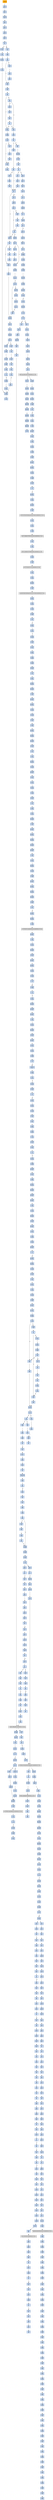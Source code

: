 strict digraph G {
	graph [bgcolor=transparent,
		name=G
	];
	node [color=lightsteelblue,
		fillcolor=lightsteelblue,
		shape=rectangle,
		style=filled
	];
	a0x005e0cc0pusha_	[color=lightgrey,
		fillcolor=orange,
		label=pusha];
	a0x005e0cc1movl_0x4cc000UINT32_esi	[label=movl];
	a0x005e0cc0pusha_ -> a0x005e0cc1movl_0x4cc000UINT32_esi	[color="#000000"];
	a0x005e0cc6leal__831488esi__edi	[label=leal];
	a0x005e0cc1movl_0x4cc000UINT32_esi -> a0x005e0cc6leal__831488esi__edi	[color="#000000"];
	a0x005e0cccpushl_edi	[label=pushl];
	a0x005e0cc6leal__831488esi__edi -> a0x005e0cccpushl_edi	[color="#000000"];
	a0x005e0ccdjmp_0x005e0cda	[label=jmp];
	a0x005e0cccpushl_edi -> a0x005e0ccdjmp_0x005e0cda	[color="#000000"];
	a0x005e0cdamovl_esi__ebx	[label=movl];
	a0x005e0ccdjmp_0x005e0cda -> a0x005e0cdamovl_esi__ebx	[color="#000000"];
	a0x005e0cdcsubl_0xfffffffcUINT8_esi	[label=subl];
	a0x005e0cdamovl_esi__ebx -> a0x005e0cdcsubl_0xfffffffcUINT8_esi	[color="#000000"];
	a0x005e0cdfadcl_ebx_ebx	[label=adcl];
	a0x005e0cdcsubl_0xfffffffcUINT8_esi -> a0x005e0cdfadcl_ebx_ebx	[color="#000000"];
	a0x005e0ce1jb_0x005e0cd0	[label=jb];
	a0x005e0cdfadcl_ebx_ebx -> a0x005e0ce1jb_0x005e0cd0	[color="#000000"];
	a0x005e0cd0movb_esi__al	[label=movb];
	a0x005e0ce1jb_0x005e0cd0 -> a0x005e0cd0movb_esi__al	[color="#000000",
		label=T];
	a0x005e0ce3movl_0x1UINT32_eax	[label=movl];
	a0x005e0ce1jb_0x005e0cd0 -> a0x005e0ce3movl_0x1UINT32_eax	[color="#000000",
		label=F];
	a0x005e0cd2incl_esi	[label=incl];
	a0x005e0cd0movb_esi__al -> a0x005e0cd2incl_esi	[color="#000000"];
	a0x005e0cd3movb_al_edi_	[label=movb];
	a0x005e0cd2incl_esi -> a0x005e0cd3movb_al_edi_	[color="#000000"];
	a0x005e0cd5incl_edi	[label=incl];
	a0x005e0cd3movb_al_edi_ -> a0x005e0cd5incl_edi	[color="#000000"];
	a0x005e0cd6addl_ebx_ebx	[label=addl];
	a0x005e0cd5incl_edi -> a0x005e0cd6addl_ebx_ebx	[color="#000000"];
	a0x005e0cd8jne_0x005e0ce1	[label=jne];
	a0x005e0cd6addl_ebx_ebx -> a0x005e0cd8jne_0x005e0ce1	[color="#000000"];
	a0x005e0ce8addl_ebx_ebx	[label=addl];
	a0x005e0ce3movl_0x1UINT32_eax -> a0x005e0ce8addl_ebx_ebx	[color="#000000"];
	a0x005e0ceajne_0x005e0cf3	[label=jne];
	a0x005e0ce8addl_ebx_ebx -> a0x005e0ceajne_0x005e0cf3	[color="#000000"];
	a0x005e0cf3adcl_eax_eax	[label=adcl];
	a0x005e0ceajne_0x005e0cf3 -> a0x005e0cf3adcl_eax_eax	[color="#000000",
		label=T];
	a0x005e0cecmovl_esi__ebx	[label=movl];
	a0x005e0ceajne_0x005e0cf3 -> a0x005e0cecmovl_esi__ebx	[color="#000000",
		label=F];
	a0x005e0cf5addl_ebx_ebx	[label=addl];
	a0x005e0cf3adcl_eax_eax -> a0x005e0cf5addl_ebx_ebx	[color="#000000"];
	a0x005e0cf7jae_0x005e0d04	[label=jae];
	a0x005e0cf5addl_ebx_ebx -> a0x005e0cf7jae_0x005e0d04	[color="#000000"];
	a0x005e0cf9jne_0x005e0d23	[label=jne];
	a0x005e0cf7jae_0x005e0d04 -> a0x005e0cf9jne_0x005e0d23	[color="#000000",
		label=F];
	a0x005e0d04decl_eax	[label=decl];
	a0x005e0cf7jae_0x005e0d04 -> a0x005e0d04decl_eax	[color="#000000",
		label=T];
	a0x005e0d23xorl_ecx_ecx	[label=xorl];
	a0x005e0cf9jne_0x005e0d23 -> a0x005e0d23xorl_ecx_ecx	[color="#000000",
		label=T];
	a0x005e0cfbmovl_esi__ebx	[label=movl];
	a0x005e0cf9jne_0x005e0d23 -> a0x005e0cfbmovl_esi__ebx	[color="#000000",
		label=F];
	a0x005e0d25subl_0x3UINT8_eax	[label=subl];
	a0x005e0d23xorl_ecx_ecx -> a0x005e0d25subl_0x3UINT8_eax	[color="#000000"];
	a0x005e0d28jb_0x005e0d3b	[label=jb];
	a0x005e0d25subl_0x3UINT8_eax -> a0x005e0d28jb_0x005e0d3b	[color="#000000"];
	a0x005e0d2ashll_0x8UINT8_eax	[label=shll];
	a0x005e0d28jb_0x005e0d3b -> a0x005e0d2ashll_0x8UINT8_eax	[color="#000000",
		label=F];
	a0x005e0d3baddl_ebx_ebx	[label=addl];
	a0x005e0d28jb_0x005e0d3b -> a0x005e0d3baddl_ebx_ebx	[color="#000000",
		label=T];
	a0x005e0d2dmovb_esi__al	[label=movb];
	a0x005e0d2ashll_0x8UINT8_eax -> a0x005e0d2dmovb_esi__al	[color="#000000"];
	a0x005e0d2fincl_esi	[label=incl];
	a0x005e0d2dmovb_esi__al -> a0x005e0d2fincl_esi	[color="#000000"];
	a0x005e0d30xorl_0xffffffffUINT8_eax	[label=xorl];
	a0x005e0d2fincl_esi -> a0x005e0d30xorl_0xffffffffUINT8_eax	[color="#000000"];
	a0x005e0d33je_0x005e0daa	[label=je];
	a0x005e0d30xorl_0xffffffffUINT8_eax -> a0x005e0d33je_0x005e0daa	[color="#000000"];
	a0x005e0d35sarl_eax	[label=sarl];
	a0x005e0d33je_0x005e0daa -> a0x005e0d35sarl_eax	[color="#000000",
		label=F];
	a0x005e0daapopl_esi	[label=popl];
	a0x005e0d33je_0x005e0daa -> a0x005e0daapopl_esi	[color="#000000",
		label=T];
	a0x005e0d37movl_eax_ebp	[label=movl];
	a0x005e0d35sarl_eax -> a0x005e0d37movl_eax_ebp	[color="#000000"];
	a0x005e0d39jmp_0x005e0d46	[label=jmp];
	a0x005e0d37movl_eax_ebp -> a0x005e0d39jmp_0x005e0d46	[color="#000000"];
	a0x005e0d46jb_0x005e0d14	[label=jb];
	a0x005e0d39jmp_0x005e0d46 -> a0x005e0d46jb_0x005e0d14	[color="#000000"];
	a0x005e0d14addl_ebx_ebx	[label=addl];
	a0x005e0d46jb_0x005e0d14 -> a0x005e0d14addl_ebx_ebx	[color="#000000",
		label=T];
	a0x005e0d48incl_ecx	[label=incl];
	a0x005e0d46jb_0x005e0d14 -> a0x005e0d48incl_ecx	[color="#000000",
		label=F];
	a0x005e0d16jne_0x005e0d1f	[label=jne];
	a0x005e0d14addl_ebx_ebx -> a0x005e0d16jne_0x005e0d1f	[color="#000000"];
	a0x005e0d1fadcl_ecx_ecx	[label=adcl];
	a0x005e0d16jne_0x005e0d1f -> a0x005e0d1fadcl_ecx_ecx	[color="#000000",
		label=T];
	a0x005e0d18movl_esi__ebx	[label=movl];
	a0x005e0d16jne_0x005e0d1f -> a0x005e0d18movl_esi__ebx	[color="#000000",
		label=F];
	a0x005e0d21jmp_0x005e0d75	[label=jmp];
	a0x005e0d1fadcl_ecx_ecx -> a0x005e0d21jmp_0x005e0d75	[color="#000000"];
	a0x005e0d75cmpl_0xfffffb00UINT32_ebp	[label=cmpl];
	a0x005e0d21jmp_0x005e0d75 -> a0x005e0d75cmpl_0xfffffb00UINT32_ebp	[color="#000000"];
	a0x005e0d7badcl_0x2UINT8_ecx	[label=adcl];
	a0x005e0d75cmpl_0xfffffb00UINT32_ebp -> a0x005e0d7badcl_0x2UINT8_ecx	[color="#000000"];
	a0x005e0d7eleal_ediebp__edx	[label=leal];
	a0x005e0d7badcl_0x2UINT8_ecx -> a0x005e0d7eleal_ediebp__edx	[color="#000000"];
	a0x005e0d81cmpl_0xfffffffcUINT8_ebp	[label=cmpl];
	a0x005e0d7eleal_ediebp__edx -> a0x005e0d81cmpl_0xfffffffcUINT8_ebp	[color="#000000"];
	a0x005e0d84jbe_0x005e0d94	[label=jbe];
	a0x005e0d81cmpl_0xfffffffcUINT8_ebp -> a0x005e0d84jbe_0x005e0d94	[color="#000000"];
	a0x005e0d86movb_edx__al	[label=movb];
	a0x005e0d84jbe_0x005e0d94 -> a0x005e0d86movb_edx__al	[color="#000000",
		label=F];
	a0x005e0d94movl_edx__eax	[label=movl];
	a0x005e0d84jbe_0x005e0d94 -> a0x005e0d94movl_edx__eax	[color="#000000",
		label=T];
	a0x005e0d88incl_edx	[label=incl];
	a0x005e0d86movb_edx__al -> a0x005e0d88incl_edx	[color="#000000"];
	a0x005e0d89movb_al_edi_	[label=movb];
	a0x005e0d88incl_edx -> a0x005e0d89movb_al_edi_	[color="#000000"];
	a0x005e0d8bincl_edi	[label=incl];
	a0x005e0d89movb_al_edi_ -> a0x005e0d8bincl_edi	[color="#000000"];
	a0x005e0d8cdecl_ecx	[label=decl];
	a0x005e0d8bincl_edi -> a0x005e0d8cdecl_ecx	[color="#000000"];
	a0x005e0d8djne_0x005e0d86	[label=jne];
	a0x005e0d8cdecl_ecx -> a0x005e0d8djne_0x005e0d86	[color="#000000"];
	a0x005e0d8fjmp_0x005e0cd6	[label=jmp];
	a0x005e0d8djne_0x005e0d86 -> a0x005e0d8fjmp_0x005e0cd6	[color="#000000",
		label=F];
	a0x005e0d8fjmp_0x005e0cd6 -> a0x005e0cd6addl_ebx_ebx	[color="#000000"];
	a0x005e0d3djne_0x005e0d46	[label=jne];
	a0x005e0d3baddl_ebx_ebx -> a0x005e0d3djne_0x005e0d46	[color="#000000"];
	a0x005e0d3djne_0x005e0d46 -> a0x005e0d46jb_0x005e0d14	[color="#000000",
		label=T];
	a0x005e0d3fmovl_esi__ebx	[label=movl];
	a0x005e0d3djne_0x005e0d46 -> a0x005e0d3fmovl_esi__ebx	[color="#000000",
		label=F];
	a0x005e0ceesubl_0xfffffffcUINT8_esi	[label=subl];
	a0x005e0cecmovl_esi__ebx -> a0x005e0ceesubl_0xfffffffcUINT8_esi	[color="#000000"];
	a0x005e0cf1adcl_ebx_ebx	[label=adcl];
	a0x005e0ceesubl_0xfffffffcUINT8_esi -> a0x005e0cf1adcl_ebx_ebx	[color="#000000"];
	a0x005e0cf1adcl_ebx_ebx -> a0x005e0cf3adcl_eax_eax	[color="#000000"];
	a0x005e0d49addl_ebx_ebx	[label=addl];
	a0x005e0d48incl_ecx -> a0x005e0d49addl_ebx_ebx	[color="#000000"];
	a0x005e0d4bjne_0x005e0d54	[label=jne];
	a0x005e0d49addl_ebx_ebx -> a0x005e0d4bjne_0x005e0d54	[color="#000000"];
	a0x005e0d54jb_0x005e0d14	[label=jb];
	a0x005e0d4bjne_0x005e0d54 -> a0x005e0d54jb_0x005e0d14	[color="#000000",
		label=T];
	a0x005e0d4dmovl_esi__ebx	[label=movl];
	a0x005e0d4bjne_0x005e0d54 -> a0x005e0d4dmovl_esi__ebx	[color="#000000",
		label=F];
	a0x005e0d54jb_0x005e0d14 -> a0x005e0d14addl_ebx_ebx	[color="#000000",
		label=T];
	a0x005e0d56addl_ebx_ebx	[label=addl];
	a0x005e0d54jb_0x005e0d14 -> a0x005e0d56addl_ebx_ebx	[color="#000000",
		label=F];
	a0x005e0d96addl_0x4UINT8_edx	[label=addl];
	a0x005e0d94movl_edx__eax -> a0x005e0d96addl_0x4UINT8_edx	[color="#000000"];
	a0x005e0d99movl_eax_edi_	[label=movl];
	a0x005e0d96addl_0x4UINT8_edx -> a0x005e0d99movl_eax_edi_	[color="#000000"];
	a0x005e0d9baddl_0x4UINT8_edi	[label=addl];
	a0x005e0d99movl_eax_edi_ -> a0x005e0d9baddl_0x4UINT8_edi	[color="#000000"];
	a0x005e0d9esubl_0x4UINT8_ecx	[label=subl];
	a0x005e0d9baddl_0x4UINT8_edi -> a0x005e0d9esubl_0x4UINT8_ecx	[color="#000000"];
	a0x005e0da1ja_0x005e0d94	[label=ja];
	a0x005e0d9esubl_0x4UINT8_ecx -> a0x005e0da1ja_0x005e0d94	[color="#000000"];
	a0x005e0da3addl_ecx_edi	[label=addl];
	a0x005e0da1ja_0x005e0d94 -> a0x005e0da3addl_ecx_edi	[color="#000000",
		label=F];
	a0x005e0da5jmp_0x005e0cd6	[label=jmp];
	a0x005e0da3addl_ecx_edi -> a0x005e0da5jmp_0x005e0cd6	[color="#000000"];
	a0x005e0da5jmp_0x005e0cd6 -> a0x005e0cd6addl_ebx_ebx	[color="#000000"];
	a0x005e0d1asubl_0xfffffffcUINT8_esi	[label=subl];
	a0x005e0d18movl_esi__ebx -> a0x005e0d1asubl_0xfffffffcUINT8_esi	[color="#000000"];
	a0x005e0d1dadcl_ebx_ebx	[label=adcl];
	a0x005e0d1asubl_0xfffffffcUINT8_esi -> a0x005e0d1dadcl_ebx_ebx	[color="#000000"];
	a0x005e0d1dadcl_ebx_ebx -> a0x005e0d1fadcl_ecx_ecx	[color="#000000"];
	a0x005e0d58jne_0x005e0d61	[label=jne];
	a0x005e0d56addl_ebx_ebx -> a0x005e0d58jne_0x005e0d61	[color="#000000"];
	a0x005e0d5amovl_esi__ebx	[label=movl];
	a0x005e0d58jne_0x005e0d61 -> a0x005e0d5amovl_esi__ebx	[color="#000000",
		label=F];
	a0x005e0d61adcl_ecx_ecx	[label=adcl];
	a0x005e0d58jne_0x005e0d61 -> a0x005e0d61adcl_ecx_ecx	[color="#000000",
		label=T];
	a0x005e0d5csubl_0xfffffffcUINT8_esi	[label=subl];
	a0x005e0d5amovl_esi__ebx -> a0x005e0d5csubl_0xfffffffcUINT8_esi	[color="#000000"];
	a0x005e0d5fadcl_ebx_ebx	[label=adcl];
	a0x005e0d5csubl_0xfffffffcUINT8_esi -> a0x005e0d5fadcl_ebx_ebx	[color="#000000"];
	a0x005e0d5fadcl_ebx_ebx -> a0x005e0d61adcl_ecx_ecx	[color="#000000"];
	a0x005e0d63addl_ebx_ebx	[label=addl];
	a0x005e0d61adcl_ecx_ecx -> a0x005e0d63addl_ebx_ebx	[color="#000000"];
	a0x005e0d65jae_0x005e0d56	[label=jae];
	a0x005e0d63addl_ebx_ebx -> a0x005e0d65jae_0x005e0d56	[color="#000000"];
	a0x005e0d67jne_0x005e0d72	[label=jne];
	a0x005e0d65jae_0x005e0d56 -> a0x005e0d67jne_0x005e0d72	[color="#000000",
		label=F];
	a0x005e0d72addl_0x2UINT8_ecx	[label=addl];
	a0x005e0d67jne_0x005e0d72 -> a0x005e0d72addl_0x2UINT8_ecx	[color="#000000",
		label=T];
	a0x005e0d69movl_esi__ebx	[label=movl];
	a0x005e0d67jne_0x005e0d72 -> a0x005e0d69movl_esi__ebx	[color="#000000",
		label=F];
	a0x005e0d72addl_0x2UINT8_ecx -> a0x005e0d75cmpl_0xfffffb00UINT32_ebp	[color="#000000"];
	a0x005e0cfdsubl_0xfffffffcUINT8_esi	[label=subl];
	a0x005e0cfbmovl_esi__ebx -> a0x005e0cfdsubl_0xfffffffcUINT8_esi	[color="#000000"];
	a0x005e0d00adcl_ebx_ebx	[label=adcl];
	a0x005e0cfdsubl_0xfffffffcUINT8_esi -> a0x005e0d00adcl_ebx_ebx	[color="#000000"];
	a0x005e0d02jb_0x005e0d23	[label=jb];
	a0x005e0d00adcl_ebx_ebx -> a0x005e0d02jb_0x005e0d23	[color="#000000"];
	a0x005e0d02jb_0x005e0d23 -> a0x005e0d23xorl_ecx_ecx	[color="#000000",
		label=T];
	a0x005e0d02jb_0x005e0d23 -> a0x005e0d04decl_eax	[color="#000000",
		label=F];
	a0x005e0d05addl_ebx_ebx	[label=addl];
	a0x005e0d04decl_eax -> a0x005e0d05addl_ebx_ebx	[color="#000000"];
	a0x005e0d07jne_0x005e0d10	[label=jne];
	a0x005e0d05addl_ebx_ebx -> a0x005e0d07jne_0x005e0d10	[color="#000000"];
	a0x005e0d10adcl_eax_eax	[label=adcl];
	a0x005e0d07jne_0x005e0d10 -> a0x005e0d10adcl_eax_eax	[color="#000000",
		label=T];
	a0x005e0d09movl_esi__ebx	[label=movl];
	a0x005e0d07jne_0x005e0d10 -> a0x005e0d09movl_esi__ebx	[color="#000000",
		label=F];
	a0x005e0d12jmp_0x005e0ce8	[label=jmp];
	a0x005e0d10adcl_eax_eax -> a0x005e0d12jmp_0x005e0ce8	[color="#000000"];
	a0x005e0d4fsubl_0xfffffffcUINT8_esi	[label=subl];
	a0x005e0d4dmovl_esi__ebx -> a0x005e0d4fsubl_0xfffffffcUINT8_esi	[color="#000000"];
	a0x005e0d52adcl_ebx_ebx	[label=adcl];
	a0x005e0d4fsubl_0xfffffffcUINT8_esi -> a0x005e0d52adcl_ebx_ebx	[color="#000000"];
	a0x005e0d52adcl_ebx_ebx -> a0x005e0d54jb_0x005e0d14	[color="#000000"];
	a0x005e0d6bsubl_0xfffffffcUINT8_esi	[label=subl];
	a0x005e0d69movl_esi__ebx -> a0x005e0d6bsubl_0xfffffffcUINT8_esi	[color="#000000"];
	a0x005e0d6eadcl_ebx_ebx	[label=adcl];
	a0x005e0d6bsubl_0xfffffffcUINT8_esi -> a0x005e0d6eadcl_ebx_ebx	[color="#000000"];
	a0x005e0d70jae_0x005e0d56	[label=jae];
	a0x005e0d6eadcl_ebx_ebx -> a0x005e0d70jae_0x005e0d56	[color="#000000"];
	a0x005e0d70jae_0x005e0d56 -> a0x005e0d72addl_0x2UINT8_ecx	[color="#000000",
		label=F];
	a0x005e0d41subl_0xfffffffcUINT8_esi	[label=subl];
	a0x005e0d3fmovl_esi__ebx -> a0x005e0d41subl_0xfffffffcUINT8_esi	[color="#000000"];
	a0x005e0d44adcl_ebx_ebx	[label=adcl];
	a0x005e0d41subl_0xfffffffcUINT8_esi -> a0x005e0d44adcl_ebx_ebx	[color="#000000"];
	a0x005e0d44adcl_ebx_ebx -> a0x005e0d46jb_0x005e0d14	[color="#000000"];
	a0x005e0d0bsubl_0xfffffffcUINT8_esi	[label=subl];
	a0x005e0d09movl_esi__ebx -> a0x005e0d0bsubl_0xfffffffcUINT8_esi	[color="#000000"];
	a0x005e0d0eadcl_ebx_ebx	[label=adcl];
	a0x005e0d0bsubl_0xfffffffcUINT8_esi -> a0x005e0d0eadcl_ebx_ebx	[color="#000000"];
	a0x005e0d0eadcl_ebx_ebx -> a0x005e0d10adcl_eax_eax	[color="#000000"];
	a0x005e0dabmovl_esi_edi	[label=movl];
	a0x005e0daapopl_esi -> a0x005e0dabmovl_esi_edi	[color="#000000"];
	a0x005e0dadmovl_0x87f8UINT32_ecx	[label=movl];
	a0x005e0dabmovl_esi_edi -> a0x005e0dadmovl_0x87f8UINT32_ecx	[color="#000000"];
	a0x005e0db2movb_edi__al	[label=movb];
	a0x005e0dadmovl_0x87f8UINT32_ecx -> a0x005e0db2movb_edi__al	[color="#000000"];
	a0x005e0db4incl_edi	[label=incl];
	a0x005e0db2movb_edi__al -> a0x005e0db4incl_edi	[color="#000000"];
	a0x005e0db5subb_0xffffffe8UINT8_al	[label=subb];
	a0x005e0db4incl_edi -> a0x005e0db5subb_0xffffffe8UINT8_al	[color="#000000"];
	a0x005e0db7cmpb_0x1UINT8_al	[label=cmpb];
	a0x005e0db5subb_0xffffffe8UINT8_al -> a0x005e0db7cmpb_0x1UINT8_al	[color="#000000"];
	a0x005e0db9ja_0x005e0db2	[label=ja];
	a0x005e0db7cmpb_0x1UINT8_al -> a0x005e0db9ja_0x005e0db2	[color="#000000"];
	a0x005e0dbbcmpb_0x22UINT8_edi_	[label=cmpb];
	a0x005e0db9ja_0x005e0db2 -> a0x005e0dbbcmpb_0x22UINT8_edi_	[color="#000000",
		label=F];
	a0x005e0dbejne_0x005e0db2	[label=jne];
	a0x005e0dbbcmpb_0x22UINT8_edi_ -> a0x005e0dbejne_0x005e0db2	[color="#000000"];
	a0x005e0dc0movl_edi__eax	[label=movl];
	a0x005e0dbejne_0x005e0db2 -> a0x005e0dc0movl_edi__eax	[color="#000000",
		label=F];
	a0x005e0dc2movb_0x4edi__bl	[label=movb];
	a0x005e0dc0movl_edi__eax -> a0x005e0dc2movb_0x4edi__bl	[color="#000000"];
	a0x005e0dc5shrw_0x8UINT8_ax	[label=shrw];
	a0x005e0dc2movb_0x4edi__bl -> a0x005e0dc5shrw_0x8UINT8_ax	[color="#000000"];
	a0x005e0dc9roll_0x10UINT8_eax	[label=roll];
	a0x005e0dc5shrw_0x8UINT8_ax -> a0x005e0dc9roll_0x10UINT8_eax	[color="#000000"];
	a0x005e0dccxchgb_al_ah	[label=xchgb];
	a0x005e0dc9roll_0x10UINT8_eax -> a0x005e0dccxchgb_al_ah	[color="#000000"];
	a0x005e0dcesubl_edi_eax	[label=subl];
	a0x005e0dccxchgb_al_ah -> a0x005e0dcesubl_edi_eax	[color="#000000"];
	a0x005e0dd0subb_0xffffffe8UINT8_bl	[label=subb];
	a0x005e0dcesubl_edi_eax -> a0x005e0dd0subb_0xffffffe8UINT8_bl	[color="#000000"];
	a0x005e0dd3addl_esi_eax	[label=addl];
	a0x005e0dd0subb_0xffffffe8UINT8_bl -> a0x005e0dd3addl_esi_eax	[color="#000000"];
	a0x005e0dd5movl_eax_edi_	[label=movl];
	a0x005e0dd3addl_esi_eax -> a0x005e0dd5movl_eax_edi_	[color="#000000"];
	a0x005e0dd7addl_0x5UINT8_edi	[label=addl];
	a0x005e0dd5movl_eax_edi_ -> a0x005e0dd7addl_0x5UINT8_edi	[color="#000000"];
	a0x005e0ddamovb_bl_al	[label=movb];
	a0x005e0dd7addl_0x5UINT8_edi -> a0x005e0ddamovb_bl_al	[color="#000000"];
	a0x005e0ddcloop_0x005e0db7	[label=loop];
	a0x005e0ddamovb_bl_al -> a0x005e0ddcloop_0x005e0db7	[color="#000000"];
	a0x005e0ddeleal_0x1dd000esi__edi	[label=leal];
	a0x005e0ddcloop_0x005e0db7 -> a0x005e0ddeleal_0x1dd000esi__edi	[color="#000000",
		label=F];
	a0x005e0de4movl_edi__eax	[label=movl];
	a0x005e0ddeleal_0x1dd000esi__edi -> a0x005e0de4movl_edi__eax	[color="#000000"];
	a0x005e0de6orl_eax_eax	[label=orl];
	a0x005e0de4movl_edi__eax -> a0x005e0de6orl_eax_eax	[color="#000000"];
	a0x005e0de8je_0x005e0e2f	[label=je];
	a0x005e0de6orl_eax_eax -> a0x005e0de8je_0x005e0e2f	[color="#000000"];
	a0x005e0deamovl_0x4edi__ebx	[label=movl];
	a0x005e0de8je_0x005e0e2f -> a0x005e0deamovl_0x4edi__ebx	[color="#000000",
		label=F];
	a0x005e0e2fmovl_0x20318cesi__ebp	[label=movl];
	a0x005e0de8je_0x005e0e2f -> a0x005e0e2fmovl_0x20318cesi__ebp	[color="#000000",
		label=T];
	a0x005e0dedleal_0x203050eaxesi__eax	[label=leal];
	a0x005e0deamovl_0x4edi__ebx -> a0x005e0dedleal_0x203050eaxesi__eax	[color="#000000"];
	a0x005e0df4addl_esi_ebx	[label=addl];
	a0x005e0dedleal_0x203050eaxesi__eax -> a0x005e0df4addl_esi_ebx	[color="#000000"];
	a0x005e0df6pushl_eax	[label=pushl];
	a0x005e0df4addl_esi_ebx -> a0x005e0df6pushl_eax	[color="#000000"];
	a0x005e0df7addl_0x8UINT8_edi	[label=addl];
	a0x005e0df6pushl_eax -> a0x005e0df7addl_0x8UINT8_edi	[color="#000000"];
	a0x005e0dfacall_0x203180esi_	[label=call];
	a0x005e0df7addl_0x8UINT8_edi -> a0x005e0dfacall_0x203180esi_	[color="#000000"];
	LOADLIBRARYA_KERNEL32_DLL	[color=lightgrey,
		fillcolor=lightgrey,
		label="LOADLIBRARYA-KERNEL32-DLL"];
	a0x005e0dfacall_0x203180esi_ -> LOADLIBRARYA_KERNEL32_DLL	[color="#000000"];
	a0x005e0e00xchgl_eax_ebp	[label=xchgl];
	LOADLIBRARYA_KERNEL32_DLL -> a0x005e0e00xchgl_eax_ebp	[color="#000000"];
	a0x00456b1fmovl_eax_ebx	[label=movl];
	LOADLIBRARYA_KERNEL32_DLL -> a0x00456b1fmovl_eax_ebx	[color="#000000"];
	a0x005e0e01movb_edi__al	[label=movb];
	a0x005e0e00xchgl_eax_ebp -> a0x005e0e01movb_edi__al	[color="#000000"];
	a0x005e0e03incl_edi	[label=incl];
	a0x005e0e01movb_edi__al -> a0x005e0e03incl_edi	[color="#000000"];
	a0x005e0e04orb_al_al	[label=orb];
	a0x005e0e03incl_edi -> a0x005e0e04orb_al_al	[color="#000000"];
	a0x005e0e06je_0x005e0de4	[label=je];
	a0x005e0e04orb_al_al -> a0x005e0e06je_0x005e0de4	[color="#000000"];
	a0x005e0e08movl_edi_ecx	[label=movl];
	a0x005e0e06je_0x005e0de4 -> a0x005e0e08movl_edi_ecx	[color="#000000",
		label=F];
	a0x005e0e0ajns_0x005e0e13	[label=jns];
	a0x005e0e08movl_edi_ecx -> a0x005e0e0ajns_0x005e0e13	[color="#000000"];
	a0x005e0e13pushl_edi	[label=pushl];
	a0x005e0e0ajns_0x005e0e13 -> a0x005e0e13pushl_edi	[color="#000000",
		label=T];
	a0x005e0e0cmovzwl_edi__eax	[label=movzwl];
	a0x005e0e0ajns_0x005e0e13 -> a0x005e0e0cmovzwl_edi__eax	[color="#000000",
		label=F];
	a0x005e0e14decl_eax	[label=decl];
	a0x005e0e13pushl_edi -> a0x005e0e14decl_eax	[color="#000000"];
	a0x005e0e15repnz_scasb_es_edi__al	[label=repnz];
	a0x005e0e14decl_eax -> a0x005e0e15repnz_scasb_es_edi__al	[color="#000000"];
	a0x005e0e17pushl_ebp	[label=pushl];
	a0x005e0e15repnz_scasb_es_edi__al -> a0x005e0e17pushl_ebp	[color="#000000"];
	a0x005e0e18call_0x203188esi_	[label=call];
	a0x005e0e17pushl_ebp -> a0x005e0e18call_0x203188esi_	[color="#000000"];
	GETPROCADDRESS_KERNEL32_DLL	[color=lightgrey,
		fillcolor=lightgrey,
		label="GETPROCADDRESS-KERNEL32-DLL"];
	a0x005e0e18call_0x203188esi_ -> GETPROCADDRESS_KERNEL32_DLL	[color="#000000"];
	a0x005e0e1eorl_eax_eax	[label=orl];
	GETPROCADDRESS_KERNEL32_DLL -> a0x005e0e1eorl_eax_eax	[color="#000000"];
	a0x005e0e20je_0x005e0e29	[label=je];
	a0x005e0e1eorl_eax_eax -> a0x005e0e20je_0x005e0e29	[color="#000000"];
	a0x005e0e22movl_eax_ebx_	[label=movl];
	a0x005e0e20je_0x005e0e29 -> a0x005e0e22movl_eax_ebx_	[color="#000000",
		label=F];
	a0x005e0e24addl_0x4UINT8_ebx	[label=addl];
	a0x005e0e22movl_eax_ebx_ -> a0x005e0e24addl_0x4UINT8_ebx	[color="#000000"];
	a0x005e0e27jmp_0x005e0e01	[label=jmp];
	a0x005e0e24addl_0x4UINT8_ebx -> a0x005e0e27jmp_0x005e0e01	[color="#000000"];
	a0x005e0e0fincl_edi	[label=incl];
	a0x005e0e0cmovzwl_edi__eax -> a0x005e0e0fincl_edi	[color="#000000"];
	a0x005e0e10pushl_eax	[label=pushl];
	a0x005e0e0fincl_edi -> a0x005e0e10pushl_eax	[color="#000000"];
	a0x005e0e11incl_edi	[label=incl];
	a0x005e0e10pushl_eax -> a0x005e0e11incl_edi	[color="#000000"];
	a0x005e0e12movl_0xaef24857UINT32_ecx	[label=movl];
	a0x005e0e11incl_edi -> a0x005e0e12movl_0xaef24857UINT32_ecx	[color="#000000"];
	a0x005e0e12movl_0xaef24857UINT32_ecx -> a0x005e0e17pushl_ebp	[color="#000000"];
	a0x005e0e35leal__4096esi__edi	[label=leal];
	a0x005e0e2fmovl_0x20318cesi__ebp -> a0x005e0e35leal__4096esi__edi	[color="#000000"];
	a0x005e0e3bmovl_0x1000UINT32_ebx	[label=movl];
	a0x005e0e35leal__4096esi__edi -> a0x005e0e3bmovl_0x1000UINT32_ebx	[color="#000000"];
	a0x005e0e40pushl_eax	[label=pushl];
	a0x005e0e3bmovl_0x1000UINT32_ebx -> a0x005e0e40pushl_eax	[color="#000000"];
	a0x005e0e41pushl_esp	[label=pushl];
	a0x005e0e40pushl_eax -> a0x005e0e41pushl_esp	[color="#000000"];
	a0x005e0e42pushl_0x4UINT8	[label=pushl];
	a0x005e0e41pushl_esp -> a0x005e0e42pushl_0x4UINT8	[color="#000000"];
	a0x005e0e44pushl_ebx	[label=pushl];
	a0x005e0e42pushl_0x4UINT8 -> a0x005e0e44pushl_ebx	[color="#000000"];
	a0x005e0e45pushl_edi	[label=pushl];
	a0x005e0e44pushl_ebx -> a0x005e0e45pushl_edi	[color="#000000"];
	a0x005e0e46call_ebp	[label=call];
	a0x005e0e45pushl_edi -> a0x005e0e46call_ebp	[color="#000000"];
	VIRTUALPROTECT_KERNEL32_DLL	[color=lightgrey,
		fillcolor=lightgrey,
		label="VIRTUALPROTECT-KERNEL32-DLL"];
	a0x005e0e46call_ebp -> VIRTUALPROTECT_KERNEL32_DLL	[color="#000000"];
	a0x005e0e48leal_0x227edi__eax	[label=leal];
	VIRTUALPROTECT_KERNEL32_DLL -> a0x005e0e48leal_0x227edi__eax	[color="#000000"];
	a0x005e0e5dpopl_eax	[label=popl];
	VIRTUALPROTECT_KERNEL32_DLL -> a0x005e0e5dpopl_eax	[color="#000000"];
	a0x005e0e4eandb_0x7fUINT8_eax_	[label=andb];
	a0x005e0e48leal_0x227edi__eax -> a0x005e0e4eandb_0x7fUINT8_eax_	[color="#000000"];
	a0x005e0e51andb_0x7fUINT8_0x28eax_	[label=andb];
	a0x005e0e4eandb_0x7fUINT8_eax_ -> a0x005e0e51andb_0x7fUINT8_0x28eax_	[color="#000000"];
	a0x005e0e55popl_eax	[label=popl];
	a0x005e0e51andb_0x7fUINT8_0x28eax_ -> a0x005e0e55popl_eax	[color="#000000"];
	a0x005e0e56pushl_eax	[label=pushl];
	a0x005e0e55popl_eax -> a0x005e0e56pushl_eax	[color="#000000"];
	a0x005e0e57pushl_esp	[label=pushl];
	a0x005e0e56pushl_eax -> a0x005e0e57pushl_esp	[color="#000000"];
	a0x005e0e58pushl_eax	[label=pushl];
	a0x005e0e57pushl_esp -> a0x005e0e58pushl_eax	[color="#000000"];
	a0x005e0e59pushl_ebx	[label=pushl];
	a0x005e0e58pushl_eax -> a0x005e0e59pushl_ebx	[color="#000000"];
	a0x005e0e5apushl_edi	[label=pushl];
	a0x005e0e59pushl_ebx -> a0x005e0e5apushl_edi	[color="#000000"];
	a0x005e0e5bcall_ebp	[label=call];
	a0x005e0e5apushl_edi -> a0x005e0e5bcall_ebp	[color="#000000"];
	a0x005e0e5epopa_	[label=popa];
	a0x005e0e5dpopl_eax -> a0x005e0e5epopa_	[color="#000000"];
	a0x005e0e5fleal__128esp__eax	[label=leal];
	a0x005e0e5epopa_ -> a0x005e0e5fleal__128esp__eax	[color="#000000"];
	a0x005e0e63pushl_0x0UINT8	[label=pushl];
	a0x005e0e5fleal__128esp__eax -> a0x005e0e63pushl_0x0UINT8	[color="#000000"];
	a0x005e0e65cmpl_eax_esp	[label=cmpl];
	a0x005e0e63pushl_0x0UINT8 -> a0x005e0e65cmpl_eax_esp	[color="#000000"];
	a0x005e0e67jne_0x005e0e63	[label=jne];
	a0x005e0e65cmpl_eax_esp -> a0x005e0e67jne_0x005e0e63	[color="#000000"];
	a0x005e0e69subl_0xffffff80UINT8_esp	[label=subl];
	a0x005e0e67jne_0x005e0e63 -> a0x005e0e69subl_0xffffff80UINT8_esp	[color="#000000",
		label=F];
	a0x005e0e6cjmp_0x0048f113	[label=jmp];
	a0x005e0e69subl_0xffffff80UINT8_esp -> a0x005e0e6cjmp_0x0048f113	[color="#000000"];
	a0x0048f113call_0x49be27	[label=call];
	a0x005e0e6cjmp_0x0048f113 -> a0x0048f113call_0x49be27	[color="#000000"];
	a0x0049be27pushl_ebp	[label=pushl];
	a0x0048f113call_0x49be27 -> a0x0049be27pushl_ebp	[color="#000000"];
	a0x0049be28movl_esp_ebp	[label=movl];
	a0x0049be27pushl_ebp -> a0x0049be28movl_esp_ebp	[color="#000000"];
	a0x0049be2asubl_0x10UINT8_esp	[label=subl];
	a0x0049be28movl_esp_ebp -> a0x0049be2asubl_0x10UINT8_esp	[color="#000000"];
	a0x0049be2dmovl_0x50a590_eax	[label=movl];
	a0x0049be2asubl_0x10UINT8_esp -> a0x0049be2dmovl_0x50a590_eax	[color="#000000"];
	a0x0049be32andl_0x0UINT8__8ebp_	[label=andl];
	a0x0049be2dmovl_0x50a590_eax -> a0x0049be32andl_0x0UINT8__8ebp_	[color="#000000"];
	a0x0049be36andl_0x0UINT8__4ebp_	[label=andl];
	a0x0049be32andl_0x0UINT8__8ebp_ -> a0x0049be36andl_0x0UINT8__4ebp_	[color="#000000"];
	a0x0049be3apushl_ebx	[label=pushl];
	a0x0049be36andl_0x0UINT8__4ebp_ -> a0x0049be3apushl_ebx	[color="#000000"];
	a0x0049be3bpushl_edi	[label=pushl];
	a0x0049be3apushl_ebx -> a0x0049be3bpushl_edi	[color="#000000"];
	a0x0049be3cmovl_0xbb40e64eUINT32_edi	[label=movl];
	a0x0049be3bpushl_edi -> a0x0049be3cmovl_0xbb40e64eUINT32_edi	[color="#000000"];
	a0x0049be41cmpl_edi_eax	[label=cmpl];
	a0x0049be3cmovl_0xbb40e64eUINT32_edi -> a0x0049be41cmpl_edi_eax	[color="#000000"];
	a0x0049be43movl_0xffff0000UINT32_ebx	[label=movl];
	a0x0049be41cmpl_edi_eax -> a0x0049be43movl_0xffff0000UINT32_ebx	[color="#000000"];
	a0x0049be48je_0x49be57	[label=je];
	a0x0049be43movl_0xffff0000UINT32_ebx -> a0x0049be48je_0x49be57	[color="#000000"];
	a0x0049be57pushl_esi	[label=pushl];
	a0x0049be48je_0x49be57 -> a0x0049be57pushl_esi	[color="#000000",
		label=T];
	a0x0049be58leal__8ebp__eax	[label=leal];
	a0x0049be57pushl_esi -> a0x0049be58leal__8ebp__eax	[color="#000000"];
	a0x0049be5bpushl_eax	[label=pushl];
	a0x0049be58leal__8ebp__eax -> a0x0049be5bpushl_eax	[color="#000000"];
	a0x0049be5ccall_0x4d3340	[label=call];
	a0x0049be5bpushl_eax -> a0x0049be5ccall_0x4d3340	[color="#000000"];
	GETSYSTEMTIMEASFILETIME_KERNEL32_DLL	[color=lightgrey,
		fillcolor=lightgrey,
		label="GETSYSTEMTIMEASFILETIME-KERNEL32-DLL"];
	a0x0049be5ccall_0x4d3340 -> GETSYSTEMTIMEASFILETIME_KERNEL32_DLL	[color="#000000"];
	a0x0049be62movl__4ebp__esi	[label=movl];
	GETSYSTEMTIMEASFILETIME_KERNEL32_DLL -> a0x0049be62movl__4ebp__esi	[color="#000000"];
	a0x0049be65xorl__8ebp__esi	[label=xorl];
	a0x0049be62movl__4ebp__esi -> a0x0049be65xorl__8ebp__esi	[color="#000000"];
	a0x0049be68call_0x4d3284	[label=call];
	a0x0049be65xorl__8ebp__esi -> a0x0049be68call_0x4d3284	[color="#000000"];
	GETCURRENTPROCESSID_KERNEL32_DLL	[color=lightgrey,
		fillcolor=lightgrey,
		label="GETCURRENTPROCESSID-KERNEL32-DLL"];
	a0x0049be68call_0x4d3284 -> GETCURRENTPROCESSID_KERNEL32_DLL	[color="#000000"];
	a0x0049be6exorl_eax_esi	[label=xorl];
	GETCURRENTPROCESSID_KERNEL32_DLL -> a0x0049be6exorl_eax_esi	[color="#000000"];
	a0x0049be70call_0x4d3250	[label=call];
	a0x0049be6exorl_eax_esi -> a0x0049be70call_0x4d3250	[color="#000000"];
	GETCURRENTTHREADID_KERNEL32_DLL	[color=lightgrey,
		fillcolor=lightgrey,
		label="GETCURRENTTHREADID-KERNEL32-DLL"];
	a0x0049be70call_0x4d3250 -> GETCURRENTTHREADID_KERNEL32_DLL	[color="#000000"];
	a0x0049be76xorl_eax_esi	[label=xorl];
	GETCURRENTTHREADID_KERNEL32_DLL -> a0x0049be76xorl_eax_esi	[color="#000000"];
	a0x0049be78call_0x4d3278	[label=call];
	a0x0049be76xorl_eax_esi -> a0x0049be78call_0x4d3278	[color="#000000"];
	GETTICKCOUNT_KERNEL32_DLL	[color=lightgrey,
		fillcolor=lightgrey,
		label="GETTICKCOUNT-KERNEL32-DLL"];
	a0x0049be78call_0x4d3278 -> GETTICKCOUNT_KERNEL32_DLL	[color="#000000"];
	a0x0049be7exorl_eax_esi	[label=xorl];
	GETTICKCOUNT_KERNEL32_DLL -> a0x0049be7exorl_eax_esi	[color="#000000"];
	a0x0049be80leal__16ebp__eax	[label=leal];
	a0x0049be7exorl_eax_esi -> a0x0049be80leal__16ebp__eax	[color="#000000"];
	a0x0049be83pushl_eax	[label=pushl];
	a0x0049be80leal__16ebp__eax -> a0x0049be83pushl_eax	[color="#000000"];
	a0x0049be84call_0x4d3390	[label=call];
	a0x0049be83pushl_eax -> a0x0049be84call_0x4d3390	[color="#000000"];
	QUERYPERFORMANCECOUNTER_KERNEL32_DLL	[color=lightgrey,
		fillcolor=lightgrey,
		label="QUERYPERFORMANCECOUNTER-KERNEL32-DLL"];
	a0x0049be84call_0x4d3390 -> QUERYPERFORMANCECOUNTER_KERNEL32_DLL	[color="#000000"];
	a0x0049be8amovl__12ebp__eax	[label=movl];
	QUERYPERFORMANCECOUNTER_KERNEL32_DLL -> a0x0049be8amovl__12ebp__eax	[color="#000000"];
	a0x0049be8dxorl__16ebp__eax	[label=xorl];
	a0x0049be8amovl__12ebp__eax -> a0x0049be8dxorl__16ebp__eax	[color="#000000"];
	a0x0049be90xorl_eax_esi	[label=xorl];
	a0x0049be8dxorl__16ebp__eax -> a0x0049be90xorl_eax_esi	[color="#000000"];
	a0x0049be92cmpl_edi_esi	[label=cmpl];
	a0x0049be90xorl_eax_esi -> a0x0049be92cmpl_edi_esi	[color="#000000"];
	a0x0049be94jne_0x49be9d	[label=jne];
	a0x0049be92cmpl_edi_esi -> a0x0049be94jne_0x49be9d	[color="#000000"];
	a0x0049be9dtestl_esi_ebx	[label=testl];
	a0x0049be94jne_0x49be9d -> a0x0049be9dtestl_esi_ebx	[color="#000000",
		label=T];
	a0x0049be9fjne_0x49bea8	[label=jne];
	a0x0049be9dtestl_esi_ebx -> a0x0049be9fjne_0x49bea8	[color="#000000"];
	a0x0049bea8movl_esi_0x50a590	[label=movl];
	a0x0049be9fjne_0x49bea8 -> a0x0049bea8movl_esi_0x50a590	[color="#000000",
		label=T];
	a0x0049beaenotl_esi	[label=notl];
	a0x0049bea8movl_esi_0x50a590 -> a0x0049beaenotl_esi	[color="#000000"];
	a0x0049beb0movl_esi_0x50a594	[label=movl];
	a0x0049beaenotl_esi -> a0x0049beb0movl_esi_0x50a594	[color="#000000"];
	a0x0049beb6popl_esi	[label=popl];
	a0x0049beb0movl_esi_0x50a594 -> a0x0049beb6popl_esi	[color="#000000"];
	a0x0049beb7popl_edi	[label=popl];
	a0x0049beb6popl_esi -> a0x0049beb7popl_edi	[color="#000000"];
	a0x0049beb8popl_ebx	[label=popl];
	a0x0049beb7popl_edi -> a0x0049beb8popl_ebx	[color="#000000"];
	a0x0049beb9leave_	[label=leave];
	a0x0049beb8popl_ebx -> a0x0049beb9leave_	[color="#000000"];
	a0x0049bebaret	[label=ret];
	a0x0049beb9leave_ -> a0x0049bebaret	[color="#000000"];
	a0x0048f118jmp_0x48ef34	[label=jmp];
	a0x0049bebaret -> a0x0048f118jmp_0x48ef34	[color="#000000"];
	a0x0048ef34pushl_0x60UINT8	[label=pushl];
	a0x0048f118jmp_0x48ef34 -> a0x0048ef34pushl_0x60UINT8	[color="#000000"];
	a0x0048ef36pushl_0x4f7b30UINT32	[label=pushl];
	a0x0048ef34pushl_0x60UINT8 -> a0x0048ef36pushl_0x4f7b30UINT32	[color="#000000"];
	a0x0048ef3bcall_0x49961c	[label=call];
	a0x0048ef36pushl_0x4f7b30UINT32 -> a0x0048ef3bcall_0x49961c	[color="#000000"];
	a0x0049961cpushl_0x4996b0UINT32	[label=pushl];
	a0x0048ef3bcall_0x49961c -> a0x0049961cpushl_0x4996b0UINT32	[color="#000000"];
	a0x00499621pushl_fs_0	[label=pushl];
	a0x0049961cpushl_0x4996b0UINT32 -> a0x00499621pushl_fs_0	[color="#000000"];
	a0x00499628movl_0x10esp__eax	[label=movl];
	a0x00499621pushl_fs_0 -> a0x00499628movl_0x10esp__eax	[color="#000000"];
	a0x0049962cmovl_ebp_0x10esp_	[label=movl];
	a0x00499628movl_0x10esp__eax -> a0x0049962cmovl_ebp_0x10esp_	[color="#000000"];
	a0x00499630leal_0x10esp__ebp	[label=leal];
	a0x0049962cmovl_ebp_0x10esp_ -> a0x00499630leal_0x10esp__ebp	[color="#000000"];
	a0x00499634subl_eax_esp	[label=subl];
	a0x00499630leal_0x10esp__ebp -> a0x00499634subl_eax_esp	[color="#000000"];
	a0x00499636pushl_ebx	[label=pushl];
	a0x00499634subl_eax_esp -> a0x00499636pushl_ebx	[color="#000000"];
	a0x00499637pushl_esi	[label=pushl];
	a0x00499636pushl_ebx -> a0x00499637pushl_esi	[color="#000000"];
	a0x00499638pushl_edi	[label=pushl];
	a0x00499637pushl_esi -> a0x00499638pushl_edi	[color="#000000"];
	a0x00499639movl_0x50a590_eax	[label=movl];
	a0x00499638pushl_edi -> a0x00499639movl_0x50a590_eax	[color="#000000"];
	a0x0049963exorl_eax__4ebp_	[label=xorl];
	a0x00499639movl_0x50a590_eax -> a0x0049963exorl_eax__4ebp_	[color="#000000"];
	a0x00499641xorl_ebp_eax	[label=xorl];
	a0x0049963exorl_eax__4ebp_ -> a0x00499641xorl_ebp_eax	[color="#000000"];
	a0x00499643pushl_eax	[label=pushl];
	a0x00499641xorl_ebp_eax -> a0x00499643pushl_eax	[color="#000000"];
	a0x00499644movl_esp__24ebp_	[label=movl];
	a0x00499643pushl_eax -> a0x00499644movl_esp__24ebp_	[color="#000000"];
	a0x00499647pushl__8ebp_	[label=pushl];
	a0x00499644movl_esp__24ebp_ -> a0x00499647pushl__8ebp_	[color="#000000"];
	a0x0049964amovl__4ebp__eax	[label=movl];
	a0x00499647pushl__8ebp_ -> a0x0049964amovl__4ebp__eax	[color="#000000"];
	a0x0049964dmovl_0xfffffffeUINT32__4ebp_	[label=movl];
	a0x0049964amovl__4ebp__eax -> a0x0049964dmovl_0xfffffffeUINT32__4ebp_	[color="#000000"];
	a0x00499654movl_eax__8ebp_	[label=movl];
	a0x0049964dmovl_0xfffffffeUINT32__4ebp_ -> a0x00499654movl_eax__8ebp_	[color="#000000"];
	a0x00499657leal__16ebp__eax	[label=leal];
	a0x00499654movl_eax__8ebp_ -> a0x00499657leal__16ebp__eax	[color="#000000"];
	a0x0049965amovl_eax_fs_0	[label=movl];
	a0x00499657leal__16ebp__eax -> a0x0049965amovl_eax_fs_0	[color="#000000"];
	a0x00499660ret	[label=ret];
	a0x0049965amovl_eax_fs_0 -> a0x00499660ret	[color="#000000"];
	a0x0048ef40andl_0x0UINT8__4ebp_	[label=andl];
	a0x00499660ret -> a0x0048ef40andl_0x0UINT8__4ebp_	[color="#000000"];
	a0x0048ef44leal__112ebp__eax	[label=leal];
	a0x0048ef40andl_0x0UINT8__4ebp_ -> a0x0048ef44leal__112ebp__eax	[color="#000000"];
	a0x0048ef47pushl_eax	[label=pushl];
	a0x0048ef44leal__112ebp__eax -> a0x0048ef47pushl_eax	[color="#000000"];
	a0x0048ef48call_0x50dae4	[label=call];
	a0x0048ef47pushl_eax -> a0x0048ef48call_0x50dae4	[color="#000000"];
	a0x004c0e3dpushl_0x457069UINT32	[label=pushl];
	a0x0048ef48call_0x50dae4 -> a0x004c0e3dpushl_0x457069UINT32	[color="#000000"];
	a0x004c0e42pushl_0x510d00	[label=pushl];
	a0x004c0e3dpushl_0x457069UINT32 -> a0x004c0e42pushl_0x510d00	[color="#000000"];
	a0x004c0e48pushl_0x50dae4UINT32	[label=pushl];
	a0x004c0e42pushl_0x510d00 -> a0x004c0e48pushl_0x50dae4UINT32	[color="#000000"];
	a0x004c0e4dpushl_0x4dff98UINT32	[label=pushl];
	a0x004c0e48pushl_0x50dae4UINT32 -> a0x004c0e4dpushl_0x4dff98UINT32	[color="#000000"];
	a0x004c0e52pushl_0x4d3870UINT32	[label=pushl];
	a0x004c0e4dpushl_0x4dff98UINT32 -> a0x004c0e52pushl_0x4d3870UINT32	[color="#000000"];
	a0x004c0e57call_0x456a61	[label=call];
	a0x004c0e52pushl_0x4d3870UINT32 -> a0x004c0e57call_0x456a61	[color="#000000"];
	a0x00456a61movl_edi_edi	[label=movl];
	a0x004c0e57call_0x456a61 -> a0x00456a61movl_edi_edi	[color="#000000"];
	a0x00456a63pushl_ebp	[label=pushl];
	a0x00456a61movl_edi_edi -> a0x00456a63pushl_ebp	[color="#000000"];
	a0x00456a64movl_esp_ebp	[label=movl];
	a0x00456a63pushl_ebp -> a0x00456a64movl_esp_ebp	[color="#000000"];
	a0x00456a66cmpl_0x0UINT8_0x50dc60	[label=cmpl];
	a0x00456a64movl_esp_ebp -> a0x00456a66cmpl_0x0UINT8_0x50dc60	[color="#000000"];
	a0x00456a6dpushl_ebx	[label=pushl];
	a0x00456a66cmpl_0x0UINT8_0x50dc60 -> a0x00456a6dpushl_ebx	[color="#000000"];
	a0x00456a6epushl_esi	[label=pushl];
	a0x00456a6dpushl_ebx -> a0x00456a6epushl_esi	[color="#000000"];
	a0x00456a6fpushl_edi	[label=pushl];
	a0x00456a6epushl_esi -> a0x00456a6fpushl_edi	[color="#000000"];
	a0x00456a70pushl_0x2UINT8	[label=pushl];
	a0x00456a6fpushl_edi -> a0x00456a70pushl_0x2UINT8	[color="#000000"];
	a0x00456a72popl_ebx	[label=popl];
	a0x00456a70pushl_0x2UINT8 -> a0x00456a72popl_ebx	[color="#000000"];
	a0x00456a73jne_0x456aa0	[label=jne];
	a0x00456a72popl_ebx -> a0x00456a73jne_0x456aa0	[color="#000000"];
	a0x00456a75pushl_0x4d39d0UINT32	[label=pushl];
	a0x00456a73jne_0x456aa0 -> a0x00456a75pushl_0x4d39d0UINT32	[color="#000000",
		label=F];
	a0x00456a7apushl_0x4d39c4UINT32	[label=pushl];
	a0x00456a75pushl_0x4d39d0UINT32 -> a0x00456a7apushl_0x4d39c4UINT32	[color="#000000"];
	a0x00456a7fcall_0x4d318c	[label=call];
	a0x00456a7apushl_0x4d39c4UINT32 -> a0x00456a7fcall_0x4d318c	[color="#000000"];
	GETMODULEHANDLEA_KERNEL32_DLL	[color=lightgrey,
		fillcolor=lightgrey,
		label="GETMODULEHANDLEA-KERNEL32-DLL"];
	a0x00456a7fcall_0x4d318c -> GETMODULEHANDLEA_KERNEL32_DLL	[color="#000000"];
	a0x00456a85pushl_eax	[label=pushl];
	GETMODULEHANDLEA_KERNEL32_DLL -> a0x00456a85pushl_eax	[color="#000000"];
	a0x00456a86call_0x456791	[label=call];
	a0x00456a85pushl_eax -> a0x00456a86call_0x456791	[color="#000000"];
	a0x00456791movl_edi_edi	[label=movl];
	a0x00456a86call_0x456791 -> a0x00456791movl_edi_edi	[color="#000000"];
	a0x00456793pushl_ebp	[label=pushl];
	a0x00456791movl_edi_edi -> a0x00456793pushl_ebp	[color="#000000"];
	a0x00456794movl_esp_ebp	[label=movl];
	a0x00456793pushl_ebp -> a0x00456794movl_esp_ebp	[color="#000000"];
	a0x00456796pushl_esi	[label=pushl];
	a0x00456794movl_esp_ebp -> a0x00456796pushl_esi	[color="#000000"];
	a0x00456797pushl_edi	[label=pushl];
	a0x00456796pushl_esi -> a0x00456797pushl_edi	[color="#000000"];
	a0x00456798movl_0x8ebp__edi	[label=movl];
	a0x00456797pushl_edi -> a0x00456798movl_0x8ebp__edi	[color="#000000"];
	a0x0045679btestl_edi_edi	[label=testl];
	a0x00456798movl_0x8ebp__edi -> a0x0045679btestl_edi_edi	[color="#000000"];
	a0x0045679dje_0x4567ef	[label=je];
	a0x0045679btestl_edi_edi -> a0x0045679dje_0x4567ef	[color="#000000"];
	a0x0045679fcmpl_0x0UINT8_0xcebp_	[label=cmpl];
	a0x0045679dje_0x4567ef -> a0x0045679fcmpl_0x0UINT8_0xcebp_	[color="#000000",
		label=F];
	a0x004567a3je_0x4567ef	[label=je];
	a0x0045679fcmpl_0x0UINT8_0xcebp_ -> a0x004567a3je_0x4567ef	[color="#000000"];
	a0x004567a5leal_0x8ebp__eax	[label=leal];
	a0x004567a3je_0x4567ef -> a0x004567a5leal_0x8ebp__eax	[color="#000000",
		label=F];
	a0x004567a8pushl_eax	[label=pushl];
	a0x004567a5leal_0x8ebp__eax -> a0x004567a8pushl_eax	[color="#000000"];
	a0x004567a9pushl_0x0UINT8	[label=pushl];
	a0x004567a8pushl_eax -> a0x004567a9pushl_0x0UINT8	[color="#000000"];
	a0x004567abpushl_edi	[label=pushl];
	a0x004567a9pushl_0x0UINT8 -> a0x004567abpushl_edi	[color="#000000"];
	a0x004567accall_0x4566ec	[label=call];
	a0x004567abpushl_edi -> a0x004567accall_0x4566ec	[color="#000000"];
	a0x004566ecmovl_edi_edi	[label=movl];
	a0x004567accall_0x4566ec -> a0x004566ecmovl_edi_edi	[color="#000000"];
	a0x004566eepushl_ebp	[label=pushl];
	a0x004566ecmovl_edi_edi -> a0x004566eepushl_ebp	[color="#000000"];
	a0x004566efmovl_esp_ebp	[label=movl];
	a0x004566eepushl_ebp -> a0x004566efmovl_esp_ebp	[color="#000000"];
	a0x004566f1pushl_esi	[label=pushl];
	a0x004566efmovl_esp_ebp -> a0x004566f1pushl_esi	[color="#000000"];
	a0x004566f2movl_0x8ebp__esi	[label=movl];
	a0x004566f1pushl_esi -> a0x004566f2movl_0x8ebp__esi	[color="#000000"];
	a0x004566f5movl_0x3cesi__eax	[label=movl];
	a0x004566f2movl_0x8ebp__esi -> a0x004566f5movl_0x3cesi__eax	[color="#000000"];
	a0x004566f8addl_esi_eax	[label=addl];
	a0x004566f5movl_0x3cesi__eax -> a0x004566f8addl_esi_eax	[color="#000000"];
	a0x004566faje_0x45671b	[label=je];
	a0x004566f8addl_esi_eax -> a0x004566faje_0x45671b	[color="#000000"];
	a0x004566fcmovzwl_0xcebp__ecx	[label=movzwl];
	a0x004566faje_0x45671b -> a0x004566fcmovzwl_0xcebp__ecx	[color="#000000",
		label=F];
	a0x00456700cmpl_0x74eax__ecx	[label=cmpl];
	a0x004566fcmovzwl_0xcebp__ecx -> a0x00456700cmpl_0x74eax__ecx	[color="#000000"];
	a0x00456703jae_0x45671b	[label=jae];
	a0x00456700cmpl_0x74eax__ecx -> a0x00456703jae_0x45671b	[color="#000000"];
	a0x00456705movl_0x78eaxecx8__edx	[label=movl];
	a0x00456703jae_0x45671b -> a0x00456705movl_0x78eaxecx8__edx	[color="#000000",
		label=F];
	a0x00456709testl_edx_edx	[label=testl];
	a0x00456705movl_0x78eaxecx8__edx -> a0x00456709testl_edx_edx	[color="#000000"];
	a0x0045670bje_0x45671b	[label=je];
	a0x00456709testl_edx_edx -> a0x0045670bje_0x45671b	[color="#000000"];
	a0x0045670dmovl_0x7ceaxecx8__eax	[label=movl];
	a0x0045670bje_0x45671b -> a0x0045670dmovl_0x7ceaxecx8__eax	[color="#000000",
		label=F];
	a0x00456711movl_0x10ebp__ecx	[label=movl];
	a0x0045670dmovl_0x7ceaxecx8__eax -> a0x00456711movl_0x10ebp__ecx	[color="#000000"];
	a0x00456714movl_eax_ecx_	[label=movl];
	a0x00456711movl_0x10ebp__ecx -> a0x00456714movl_eax_ecx_	[color="#000000"];
	a0x00456716leal_edxesi__eax	[label=leal];
	a0x00456714movl_eax_ecx_ -> a0x00456716leal_edxesi__eax	[color="#000000"];
	a0x00456719jmp_0x456723	[label=jmp];
	a0x00456716leal_edxesi__eax -> a0x00456719jmp_0x456723	[color="#000000"];
	a0x00456723popl_esi	[label=popl];
	a0x00456719jmp_0x456723 -> a0x00456723popl_esi	[color="#000000"];
	a0x00456724popl_ebp	[label=popl];
	a0x00456723popl_esi -> a0x00456724popl_ebp	[color="#000000"];
	a0x00456725ret_0xcUINT16	[label=ret];
	a0x00456724popl_ebp -> a0x00456725ret_0xcUINT16	[color="#000000"];
	a0x004567b1movl_eax_esi	[label=movl];
	a0x00456725ret_0xcUINT16 -> a0x004567b1movl_eax_esi	[color="#000000"];
	a0x004567b3testl_esi_esi	[label=testl];
	a0x004567b1movl_eax_esi -> a0x004567b3testl_esi_esi	[color="#000000"];
	a0x004567b5je_0x4567ef	[label=je];
	a0x004567b3testl_esi_esi -> a0x004567b5je_0x4567ef	[color="#000000"];
	a0x004567b7movl_0x24esi__eax	[label=movl];
	a0x004567b5je_0x4567ef -> a0x004567b7movl_0x24esi__eax	[color="#000000",
		label=F];
	a0x004567baaddl_edi_eax	[label=addl];
	a0x004567b7movl_0x24esi__eax -> a0x004567baaddl_edi_eax	[color="#000000"];
	a0x004567bcpushl_eax	[label=pushl];
	a0x004567baaddl_edi_eax -> a0x004567bcpushl_eax	[color="#000000"];
	a0x004567bdmovl_0x20esi__eax	[label=movl];
	a0x004567bcpushl_eax -> a0x004567bdmovl_0x20esi__eax	[color="#000000"];
	a0x004567c0addl_edi_eax	[label=addl];
	a0x004567bdmovl_0x20esi__eax -> a0x004567c0addl_edi_eax	[color="#000000"];
	a0x004567c2pushl_eax	[label=pushl];
	a0x004567c0addl_edi_eax -> a0x004567c2pushl_eax	[color="#000000"];
	a0x004567c3pushl_edi	[label=pushl];
	a0x004567c2pushl_eax -> a0x004567c3pushl_edi	[color="#000000"];
	a0x004567c4pushl_0x18esi_	[label=pushl];
	a0x004567c3pushl_edi -> a0x004567c4pushl_0x18esi_	[color="#000000"];
	a0x004567c7pushl_0xcebp_	[label=pushl];
	a0x004567c4pushl_0x18esi_ -> a0x004567c7pushl_0xcebp_	[color="#000000"];
	a0x004567cacall_0x45666f	[label=call];
	a0x004567c7pushl_0xcebp_ -> a0x004567cacall_0x45666f	[color="#000000"];
	a0x0045666fmovl_edi_edi	[label=movl];
	a0x004567cacall_0x45666f -> a0x0045666fmovl_edi_edi	[color="#000000"];
	a0x00456671pushl_ebp	[label=pushl];
	a0x0045666fmovl_edi_edi -> a0x00456671pushl_ebp	[color="#000000"];
	a0x00456672movl_esp_ebp	[label=movl];
	a0x00456671pushl_ebp -> a0x00456672movl_esp_ebp	[color="#000000"];
	a0x00456674pushl_ecx	[label=pushl];
	a0x00456672movl_esp_ebp -> a0x00456674pushl_ecx	[color="#000000"];
	a0x00456675movl_0xcebp__ecx	[label=movl];
	a0x00456674pushl_ecx -> a0x00456675movl_0xcebp__ecx	[color="#000000"];
	a0x00456678andl_0x0UINT8__4ebp_	[label=andl];
	a0x00456675movl_0xcebp__ecx -> a0x00456678andl_0x0UINT8__4ebp_	[color="#000000"];
	a0x0045667cdecl_ecx	[label=decl];
	a0x00456678andl_0x0UINT8__4ebp_ -> a0x0045667cdecl_ecx	[color="#000000"];
	a0x0045667dpushl_esi	[label=pushl];
	a0x0045667cdecl_ecx -> a0x0045667dpushl_esi	[color="#000000"];
	a0x0045667ejs_0x4566da	[label=js];
	a0x0045667dpushl_esi -> a0x0045667ejs_0x4566da	[color="#000000"];
	a0x00456680pushl_ebx	[label=pushl];
	a0x0045667ejs_0x4566da -> a0x00456680pushl_ebx	[color="#000000",
		label=F];
	a0x00456681pushl_edi	[label=pushl];
	a0x00456680pushl_ebx -> a0x00456681pushl_edi	[color="#000000"];
	a0x00456682movl__4ebp__eax	[label=movl];
	a0x00456681pushl_edi -> a0x00456682movl__4ebp__eax	[color="#000000"];
	a0x00456685movl_0x8ebp__edi	[label=movl];
	a0x00456682movl__4ebp__eax -> a0x00456685movl_0x8ebp__edi	[color="#000000"];
	a0x00456688leal_ecxeax__esi	[label=leal];
	a0x00456685movl_0x8ebp__edi -> a0x00456688leal_ecxeax__esi	[color="#000000"];
	a0x0045668bmovl_0x14ebp__eax	[label=movl];
	a0x00456688leal_ecxeax__esi -> a0x0045668bmovl_0x14ebp__eax	[color="#000000"];
	a0x0045668esarl_esi	[label=sarl];
	a0x0045668bmovl_0x14ebp__eax -> a0x0045668esarl_esi	[color="#000000"];
	a0x00456690movl_eaxesi4__eax	[label=movl];
	a0x0045668esarl_esi -> a0x00456690movl_eaxesi4__eax	[color="#000000"];
	a0x00456693addl_0x10ebp__eax	[label=addl];
	a0x00456690movl_eaxesi4__eax -> a0x00456693addl_0x10ebp__eax	[color="#000000"];
	a0x00456696movb_edi__bl	[label=movb];
	a0x00456693addl_0x10ebp__eax -> a0x00456696movb_edi__bl	[color="#000000"];
	a0x00456698movb_bl_dl	[label=movb];
	a0x00456696movb_edi__bl -> a0x00456698movb_bl_dl	[color="#000000"];
	a0x0045669acmpb_eax__bl	[label=cmpb];
	a0x00456698movb_bl_dl -> a0x0045669acmpb_eax__bl	[color="#000000"];
	a0x0045669cjne_0x4566b8	[label=jne];
	a0x0045669acmpb_eax__bl -> a0x0045669cjne_0x4566b8	[color="#000000"];
	a0x004566b8sbbl_eax_eax	[label=sbbl];
	a0x0045669cjne_0x4566b8 -> a0x004566b8sbbl_eax_eax	[color="#000000",
		label=T];
	a0x0045669etestb_dl_dl	[label=testb];
	a0x0045669cjne_0x4566b8 -> a0x0045669etestb_dl_dl	[color="#000000",
		label=F];
	a0x004566basbbl_0xffffffffUINT8_eax	[label=sbbl];
	a0x004566b8sbbl_eax_eax -> a0x004566basbbl_0xffffffffUINT8_eax	[color="#000000"];
	a0x004566bdtestl_eax_eax	[label=testl];
	a0x004566basbbl_0xffffffffUINT8_eax -> a0x004566bdtestl_eax_eax	[color="#000000"];
	a0x004566bfjnl_0x4566c6	[label=jnl];
	a0x004566bdtestl_eax_eax -> a0x004566bfjnl_0x4566c6	[color="#000000"];
	a0x004566c1leal__1esi__ecx	[label=leal];
	a0x004566bfjnl_0x4566c6 -> a0x004566c1leal__1esi__ecx	[color="#000000",
		label=F];
	a0x004566c6jle_0x4566d3	[label=jle];
	a0x004566bfjnl_0x4566c6 -> a0x004566c6jle_0x4566d3	[color="#000000",
		label=T];
	a0x004566c4jmp_0x4566ce	[label=jmp];
	a0x004566c1leal__1esi__ecx -> a0x004566c4jmp_0x4566ce	[color="#000000"];
	a0x004566cecmpl__4ebp__ecx	[label=cmpl];
	a0x004566c4jmp_0x4566ce -> a0x004566cecmpl__4ebp__ecx	[color="#000000"];
	a0x004566d1jnl_0x456682	[label=jnl];
	a0x004566cecmpl__4ebp__ecx -> a0x004566d1jnl_0x456682	[color="#000000"];
	a0x004566a0je_0x4566b4	[label=je];
	a0x0045669etestb_dl_dl -> a0x004566a0je_0x4566b4	[color="#000000"];
	a0x004566a2movb_0x1edi__bl	[label=movb];
	a0x004566a0je_0x4566b4 -> a0x004566a2movb_0x1edi__bl	[color="#000000",
		label=F];
	a0x004566b4xorl_eax_eax	[label=xorl];
	a0x004566a0je_0x4566b4 -> a0x004566b4xorl_eax_eax	[color="#000000",
		label=T];
	a0x004566a5movb_bl_dl	[label=movb];
	a0x004566a2movb_0x1edi__bl -> a0x004566a5movb_bl_dl	[color="#000000"];
	a0x004566a7cmpb_0x1eax__bl	[label=cmpb];
	a0x004566a5movb_bl_dl -> a0x004566a7cmpb_0x1eax__bl	[color="#000000"];
	a0x004566aajne_0x4566b8	[label=jne];
	a0x004566a7cmpb_0x1eax__bl -> a0x004566aajne_0x4566b8	[color="#000000"];
	a0x004566aajne_0x4566b8 -> a0x004566b8sbbl_eax_eax	[color="#000000",
		label=T];
	a0x004566acincl_edi	[label=incl];
	a0x004566aajne_0x4566b8 -> a0x004566acincl_edi	[color="#000000",
		label=F];
	a0x004566adincl_edi	[label=incl];
	a0x004566acincl_edi -> a0x004566adincl_edi	[color="#000000"];
	a0x004566aeincl_eax	[label=incl];
	a0x004566adincl_edi -> a0x004566aeincl_eax	[color="#000000"];
	a0x004566afincl_eax	[label=incl];
	a0x004566aeincl_eax -> a0x004566afincl_eax	[color="#000000"];
	a0x004566b0testb_dl_dl	[label=testb];
	a0x004566afincl_eax -> a0x004566b0testb_dl_dl	[color="#000000"];
	a0x004566b2jne_0x456696	[label=jne];
	a0x004566b0testb_dl_dl -> a0x004566b2jne_0x456696	[color="#000000"];
	a0x004566b2jne_0x456696 -> a0x004566b4xorl_eax_eax	[color="#000000",
		label=F];
	a0x004566c8leal_0x1esi__eax	[label=leal];
	a0x004566c6jle_0x4566d3 -> a0x004566c8leal_0x1esi__eax	[color="#000000",
		label=F];
	a0x004566d3cmpl__4ebp__ecx	[label=cmpl];
	a0x004566c6jle_0x4566d3 -> a0x004566d3cmpl__4ebp__ecx	[color="#000000",
		label=T];
	a0x004566cbmovl_eax__4ebp_	[label=movl];
	a0x004566c8leal_0x1esi__eax -> a0x004566cbmovl_eax__4ebp_	[color="#000000"];
	a0x004566cbmovl_eax__4ebp_ -> a0x004566cecmpl__4ebp__ecx	[color="#000000"];
	a0x004566b6jmp_0x4566bd	[label=jmp];
	a0x004566b4xorl_eax_eax -> a0x004566b6jmp_0x4566bd	[color="#000000"];
	a0x004566b6jmp_0x4566bd -> a0x004566bdtestl_eax_eax	[color="#000000"];
	a0x004566d6popl_edi	[label=popl];
	a0x004566d3cmpl__4ebp__ecx -> a0x004566d6popl_edi	[color="#000000"];
	a0x004566d7popl_ebx	[label=popl];
	a0x004566d6popl_edi -> a0x004566d7popl_ebx	[color="#000000"];
	a0x004566d8jnl_0x4566e0	[label=jnl];
	a0x004566d7popl_ebx -> a0x004566d8jnl_0x4566e0	[color="#000000"];
	a0x004566e0movl_0x18ebp__eax	[label=movl];
	a0x004566d8jnl_0x4566e0 -> a0x004566e0movl_0x18ebp__eax	[color="#000000",
		label=T];
	a0x004566e3movw_eaxesi2__ax	[label=movw];
	a0x004566e0movl_0x18ebp__eax -> a0x004566e3movw_eaxesi2__ax	[color="#000000"];
	a0x004566e7popl_esi	[label=popl];
	a0x004566e3movw_eaxesi2__ax -> a0x004566e7popl_esi	[color="#000000"];
	a0x004566e8leave_	[label=leave];
	a0x004566e7popl_esi -> a0x004566e8leave_	[color="#000000"];
	a0x004566e9ret_0x14UINT16	[label=ret];
	a0x004566e8leave_ -> a0x004566e9ret_0x14UINT16	[color="#000000"];
	a0x004567cfmovzwl_ax_eax	[label=movzwl];
	a0x004566e9ret_0x14UINT16 -> a0x004567cfmovzwl_ax_eax	[color="#000000"];
	a0x004567d2cmpl_0x14esi__eax	[label=cmpl];
	a0x004567cfmovzwl_ax_eax -> a0x004567d2cmpl_0x14esi__eax	[color="#000000"];
	a0x004567d5jae_0x4567ef	[label=jae];
	a0x004567d2cmpl_0x14esi__eax -> a0x004567d5jae_0x4567ef	[color="#000000"];
	a0x004567d7movl_0x1cesi__ecx	[label=movl];
	a0x004567d5jae_0x4567ef -> a0x004567d7movl_0x1cesi__ecx	[color="#000000",
		label=F];
	a0x004567daleal_ecxeax4__eax	[label=leal];
	a0x004567d7movl_0x1cesi__ecx -> a0x004567daleal_ecxeax4__eax	[color="#000000"];
	a0x004567ddmovl_eaxedi__eax	[label=movl];
	a0x004567daleal_ecxeax4__eax -> a0x004567ddmovl_eaxedi__eax	[color="#000000"];
	a0x004567e0addl_edi_eax	[label=addl];
	a0x004567ddmovl_eaxedi__eax -> a0x004567e0addl_edi_eax	[color="#000000"];
	a0x004567e2cmpl_esi_eax	[label=cmpl];
	a0x004567e0addl_edi_eax -> a0x004567e2cmpl_esi_eax	[color="#000000"];
	a0x004567e4jbe_0x4567f1	[label=jbe];
	a0x004567e2cmpl_esi_eax -> a0x004567e4jbe_0x4567f1	[color="#000000"];
	a0x004567e6movl_0x8ebp__ecx	[label=movl];
	a0x004567e4jbe_0x4567f1 -> a0x004567e6movl_0x8ebp__ecx	[color="#000000",
		label=F];
	a0x004567f1popl_edi	[label=popl];
	a0x004567e4jbe_0x4567f1 -> a0x004567f1popl_edi	[color="#000000",
		label=T];
	a0x004567e9addl_esi_ecx	[label=addl];
	a0x004567e6movl_0x8ebp__ecx -> a0x004567e9addl_esi_ecx	[color="#000000"];
	a0x004567ebcmpl_ecx_eax	[label=cmpl];
	a0x004567e9addl_esi_ecx -> a0x004567ebcmpl_ecx_eax	[color="#000000"];
	a0x004567edjae_0x4567f1	[label=jae];
	a0x004567ebcmpl_ecx_eax -> a0x004567edjae_0x4567f1	[color="#000000"];
	a0x004567edjae_0x4567f1 -> a0x004567f1popl_edi	[color="#000000",
		label=T];
	a0x004567f2popl_esi	[label=popl];
	a0x004567f1popl_edi -> a0x004567f2popl_esi	[color="#000000"];
	a0x004567f3popl_ebp	[label=popl];
	a0x004567f2popl_esi -> a0x004567f3popl_ebp	[color="#000000"];
	a0x004567f4ret_0x8UINT16	[label=ret];
	a0x004567f3popl_ebp -> a0x004567f4ret_0x8UINT16	[color="#000000"];
	a0x00456a8btestl_eax_eax	[label=testl];
	a0x004567f4ret_0x8UINT16 -> a0x00456a8btestl_eax_eax	[color="#000000"];
	a0x00456b9atestl_eax_eax	[label=testl];
	a0x004567f4ret_0x8UINT16 -> a0x00456b9atestl_eax_eax	[color="#000000"];
	a0x00456a8dje_0x456a9a	[label=je];
	a0x00456a8btestl_eax_eax -> a0x00456a8dje_0x456a9a	[color="#000000"];
	a0x00456a8fxorl_edi_edi	[label=xorl];
	a0x00456a8dje_0x456a9a -> a0x00456a8fxorl_edi_edi	[color="#000000",
		label=F];
	a0x00456a91incl_edi	[label=incl];
	a0x00456a8fxorl_edi_edi -> a0x00456a91incl_edi	[color="#000000"];
	a0x00456a92movl_edi_0x50dc60	[label=movl];
	a0x00456a91incl_edi -> a0x00456a92movl_edi_0x50dc60	[color="#000000"];
	a0x00456a98jmp_0x456aaf	[label=jmp];
	a0x00456a92movl_edi_0x50dc60 -> a0x00456a98jmp_0x456aaf	[color="#000000"];
	a0x00456aafmovl_0x509008_eax	[label=movl];
	a0x00456a98jmp_0x456aaf -> a0x00456aafmovl_0x509008_eax	[color="#000000"];
	a0x00456ab4jmp_0x456aee	[label=jmp];
	a0x00456aafmovl_0x509008_eax -> a0x00456ab4jmp_0x456aee	[color="#000000"];
	a0x00456aeetestl_eax_eax	[label=testl];
	a0x00456ab4jmp_0x456aee -> a0x00456aeetestl_eax_eax	[color="#000000"];
	a0x00456af0movl_edi_0x14ebp_	[label=movl];
	a0x00456aeetestl_eax_eax -> a0x00456af0movl_edi_0x14ebp_	[color="#000000"];
	a0x00456af3jne_0x456ab6	[label=jne];
	a0x00456af0movl_edi_0x14ebp_ -> a0x00456af3jne_0x456ab6	[color="#000000"];
	a0x00456ab6movl_eax_esi	[label=movl];
	a0x00456af3jne_0x456ab6 -> a0x00456ab6movl_eax_esi	[color="#000000",
		label=T];
	a0x00456ab8movl_0x8ebp__eax	[label=movl];
	a0x00456ab6movl_eax_esi -> a0x00456ab8movl_0x8ebp__eax	[color="#000000"];
	a0x00456abbmovb_eax__dl	[label=movb];
	a0x00456ab8movl_0x8ebp__eax -> a0x00456abbmovb_eax__dl	[color="#000000"];
	a0x00456abdmovb_dl_cl	[label=movb];
	a0x00456abbmovb_eax__dl -> a0x00456abdmovb_dl_cl	[color="#000000"];
	a0x00456abfcmpb_esi__dl	[label=cmpb];
	a0x00456abdmovb_dl_cl -> a0x00456abfcmpb_esi__dl	[color="#000000"];
	a0x00456ac1jne_0x456add	[label=jne];
	a0x00456abfcmpb_esi__dl -> a0x00456ac1jne_0x456add	[color="#000000"];
	a0x00456ac3testb_cl_cl	[label=testb];
	a0x00456ac1jne_0x456add -> a0x00456ac3testb_cl_cl	[color="#000000",
		label=F];
	a0x00456ac5je_0x456ad9	[label=je];
	a0x00456ac3testb_cl_cl -> a0x00456ac5je_0x456ad9	[color="#000000"];
	a0x00456ac7movb_0x1eax__dl	[label=movb];
	a0x00456ac5je_0x456ad9 -> a0x00456ac7movb_0x1eax__dl	[color="#000000",
		label=F];
	a0x00456ad9xorl_eax_eax	[label=xorl];
	a0x00456ac5je_0x456ad9 -> a0x00456ad9xorl_eax_eax	[color="#000000",
		label=T];
	a0x00456acamovb_dl_cl	[label=movb];
	a0x00456ac7movb_0x1eax__dl -> a0x00456acamovb_dl_cl	[color="#000000"];
	a0x00456acccmpb_0x1esi__dl	[label=cmpb];
	a0x00456acamovb_dl_cl -> a0x00456acccmpb_0x1esi__dl	[color="#000000"];
	a0x00456acfjne_0x456add	[label=jne];
	a0x00456acccmpb_0x1esi__dl -> a0x00456acfjne_0x456add	[color="#000000"];
	a0x00456ad1addl_ebx_eax	[label=addl];
	a0x00456acfjne_0x456add -> a0x00456ad1addl_ebx_eax	[color="#000000",
		label=F];
	a0x00456ad3addl_ebx_esi	[label=addl];
	a0x00456ad1addl_ebx_eax -> a0x00456ad3addl_ebx_esi	[color="#000000"];
	a0x00456ad5testb_cl_cl	[label=testb];
	a0x00456ad3addl_ebx_esi -> a0x00456ad5testb_cl_cl	[color="#000000"];
	a0x00456ad7jne_0x456abb	[label=jne];
	a0x00456ad5testb_cl_cl -> a0x00456ad7jne_0x456abb	[color="#000000"];
	a0x00456adbjmp_0x456ae2	[label=jmp];
	a0x00456ad9xorl_eax_eax -> a0x00456adbjmp_0x456ae2	[color="#000000"];
	a0x00456ae2testl_eax_eax	[label=testl];
	a0x00456adbjmp_0x456ae2 -> a0x00456ae2testl_eax_eax	[color="#000000"];
	a0x00456ae4je_0x456b08	[label=je];
	a0x00456ae2testl_eax_eax -> a0x00456ae4je_0x456b08	[color="#000000"];
	a0x00456b08leal_0x509004edi8__edi	[label=leal];
	a0x00456ae4je_0x456b08 -> a0x00456b08leal_0x509004edi8__edi	[color="#000000",
		label=T];
	a0x00456b0fcmpl_0x0UINT8_edi_	[label=cmpl];
	a0x00456b08leal_0x509004edi8__edi -> a0x00456b0fcmpl_0x0UINT8_edi_	[color="#000000"];
	a0x00456b12jne_0x456b47	[label=jne];
	a0x00456b0fcmpl_0x0UINT8_edi_ -> a0x00456b12jne_0x456b47	[color="#000000"];
	a0x00456b14pushl_0x8ebp_	[label=pushl];
	a0x00456b12jne_0x456b47 -> a0x00456b14pushl_0x8ebp_	[color="#000000",
		label=F];
	a0x00456b17movl_0x4d317c_esi	[label=movl];
	a0x00456b14pushl_0x8ebp_ -> a0x00456b17movl_0x4d317c_esi	[color="#000000"];
	a0x00456b1dcall_esi	[label=call];
	a0x00456b17movl_0x4d317c_esi -> a0x00456b1dcall_esi	[color="#000000"];
	a0x00456b1dcall_esi -> LOADLIBRARYA_KERNEL32_DLL	[color="#000000"];
	a0x00456b21testl_ebx_ebx	[label=testl];
	a0x00456b1fmovl_eax_ebx -> a0x00456b21testl_ebx_ebx	[color="#000000"];
	a0x00456b23jne_0x456b34	[label=jne];
	a0x00456b21testl_ebx_ebx -> a0x00456b23jne_0x456b34	[color="#000000"];
	a0x00456b34pushl_ebx	[label=pushl];
	a0x00456b23jne_0x456b34 -> a0x00456b34pushl_ebx	[color="#000000",
		label=T];
	a0x00456b35pushl_edi	[label=pushl];
	a0x00456b34pushl_ebx -> a0x00456b35pushl_edi	[color="#000000"];
	a0x00456b36call_0x4d3178	[label=call];
	a0x00456b35pushl_edi -> a0x00456b36call_0x4d3178	[color="#000000"];
	INTERLOCKEDEXCHANGE_KERNEL32_DLL	[color=lightgrey,
		fillcolor=lightgrey,
		label="INTERLOCKEDEXCHANGE-KERNEL32-DLL"];
	a0x00456b36call_0x4d3178 -> INTERLOCKEDEXCHANGE_KERNEL32_DLL	[color="#000000"];
	a0x00456b3ctestl_eax_eax	[label=testl];
	INTERLOCKEDEXCHANGE_KERNEL32_DLL -> a0x00456b3ctestl_eax_eax	[color="#000000"];
	a0x00456b01popl_edi	[label=popl];
	INTERLOCKEDEXCHANGE_KERNEL32_DLL -> a0x00456b01popl_edi	[color="#000000"];
	a0x00456b3eje_0x456b47	[label=je];
	a0x00456b3ctestl_eax_eax -> a0x00456b3eje_0x456b47	[color="#000000"];
	a0x00456b40pushl_ebx	[label=pushl];
	a0x00456b3eje_0x456b47 -> a0x00456b40pushl_ebx	[color="#000000",
		label=F];
	a0x00456b41call_0x4d3194	[label=call];
	a0x00456b40pushl_ebx -> a0x00456b41call_0x4d3194	[color="#000000"];
	FREELIBRARY_KERNEL32_DLL	[color=lightgrey,
		fillcolor=lightgrey,
		label="FREELIBRARY-KERNEL32-DLL"];
	a0x00456b41call_0x4d3194 -> FREELIBRARY_KERNEL32_DLL	[color="#000000"];
	a0x00456b47pushl_0xcebp_	[label=pushl];
	FREELIBRARY_KERNEL32_DLL -> a0x00456b47pushl_0xcebp_	[color="#000000"];
	a0x00456b4apushl_edi_	[label=pushl];
	a0x00456b47pushl_0xcebp_ -> a0x00456b4apushl_edi_	[color="#000000"];
	a0x00456b4cjmp_0x456b95	[label=jmp];
	a0x00456b4apushl_edi_ -> a0x00456b4cjmp_0x456b95	[color="#000000"];
	a0x00456b95call_0x456791	[label=call];
	a0x00456b4cjmp_0x456b95 -> a0x00456b95call_0x456791	[color="#000000"];
	a0x00456b9cje_0x456af5	[label=je];
	a0x00456b9atestl_eax_eax -> a0x00456b9cje_0x456af5	[color="#000000"];
	a0x00456ba2pushl_eax	[label=pushl];
	a0x00456b9cje_0x456af5 -> a0x00456ba2pushl_eax	[color="#000000",
		label=F];
	a0x00456ba3jmp_0x456af8	[label=jmp];
	a0x00456ba2pushl_eax -> a0x00456ba3jmp_0x456af8	[color="#000000"];
	a0x00456af8pushl_0x10ebp_	[label=pushl];
	a0x00456ba3jmp_0x456af8 -> a0x00456af8pushl_0x10ebp_	[color="#000000"];
	a0x00456afbcall_0x4d3178	[label=call];
	a0x00456af8pushl_0x10ebp_ -> a0x00456afbcall_0x4d3178	[color="#000000"];
	a0x00456afbcall_0x4d3178 -> INTERLOCKEDEXCHANGE_KERNEL32_DLL	[color="#000000"];
	a0x00456b02popl_esi	[label=popl];
	a0x00456b01popl_edi -> a0x00456b02popl_esi	[color="#000000"];
	a0x00456b03popl_ebx	[label=popl];
	a0x00456b02popl_esi -> a0x00456b03popl_ebx	[color="#000000"];
	a0x00456b04popl_ebp	[label=popl];
	a0x00456b03popl_ebx -> a0x00456b04popl_ebp	[color="#000000"];
	a0x00456b05ret_0x14UINT16	[label=ret];
	a0x00456b04popl_ebp -> a0x00456b05ret_0x14UINT16	[color="#000000"];
	a0x004c0e5cjmp_0x50dae4	[label=jmp];
	a0x00456b05ret_0x14UINT16 -> a0x004c0e5cjmp_0x50dae4	[color="#000000"];
	a0x004996b0subl_0x14UINT8_esp	[label=subl];
	a0x004c0e5cjmp_0x50dae4 -> a0x004996b0subl_0x14UINT8_esp	[color="#000000"];
	a0x004996b3pushl_ebx	[label=pushl];
	a0x004996b0subl_0x14UINT8_esp -> a0x004996b3pushl_ebx	[color="#000000"];
	a0x004996b4movl_0x20esp__ebx	[label=movl];
	a0x004996b3pushl_ebx -> a0x004996b4movl_0x20esp__ebx	[color="#000000"];
	a0x004996b8pushl_ebp	[label=pushl];
	a0x004996b4movl_0x20esp__ebx -> a0x004996b8pushl_ebp	[color="#000000"];
	a0x004996b9pushl_esi	[label=pushl];
	a0x004996b8pushl_ebp -> a0x004996b9pushl_esi	[color="#000000"];
	a0x004996bamovl_0x8ebx__esi	[label=movl];
	a0x004996b9pushl_esi -> a0x004996bamovl_0x8ebx__esi	[color="#000000"];
	a0x004996bdxorl_0x50a590_esi	[label=xorl];
	a0x004996bamovl_0x8ebx__esi -> a0x004996bdxorl_0x50a590_esi	[color="#000000"];
	a0x004996c3pushl_edi	[label=pushl];
	a0x004996bdxorl_0x50a590_esi -> a0x004996c3pushl_edi	[color="#000000"];
	a0x004996c4movl_esi__eax	[label=movl];
	a0x004996c3pushl_edi -> a0x004996c4movl_esi__eax	[color="#000000"];
	a0x004996c6cmpl_0xfffffffeUINT8_eax	[label=cmpl];
	a0x004996c4movl_esi__eax -> a0x004996c6cmpl_0xfffffffeUINT8_eax	[color="#000000"];
	a0x004996c9movb_0x0UINT8_0x13esp_	[label=movb];
	a0x004996c6cmpl_0xfffffffeUINT8_eax -> a0x004996c9movb_0x0UINT8_0x13esp_	[color="#000000"];
	a0x004996cemovl_0x1UINT32_0x18esp_	[label=movl];
	a0x004996c9movb_0x0UINT8_0x13esp_ -> a0x004996cemovl_0x1UINT32_0x18esp_	[color="#000000"];
	a0x004996d6leal_0x10ebx__edi	[label=leal];
	a0x004996cemovl_0x1UINT32_0x18esp_ -> a0x004996d6leal_0x10ebx__edi	[color="#000000"];
	a0x004996d9je_0x4996e8	[label=je];
	a0x004996d6leal_0x10ebx__edi -> a0x004996d9je_0x4996e8	[color="#000000"];
	a0x004996e8movl_0xcesi__ecx	[label=movl];
	a0x004996d9je_0x4996e8 -> a0x004996e8movl_0xcesi__ecx	[color="#000000",
		label=T];
	a0x004996ebmovl_0x8esi__eax	[label=movl];
	a0x004996e8movl_0xcesi__ecx -> a0x004996ebmovl_0x8esi__eax	[color="#000000"];
	a0x004996eeaddl_edi_ecx	[label=addl];
	a0x004996ebmovl_0x8esi__eax -> a0x004996eeaddl_edi_ecx	[color="#000000"];
	a0x004996f0xorl_eaxedi__ecx	[label=xorl];
	a0x004996eeaddl_edi_ecx -> a0x004996f0xorl_eaxedi__ecx	[color="#000000"];
	a0x004996f3call_0x48f5da	[label=call];
	a0x004996f0xorl_eaxedi__ecx -> a0x004996f3call_0x48f5da	[color="#000000"];
	a0x0048f5dacmpl_0x50a590_ecx	[label=cmpl];
	a0x004996f3call_0x48f5da -> a0x0048f5dacmpl_0x50a590_ecx	[color="#000000"];
	a0x0048f5e0jne_0x48f5e4	[label=jne];
	a0x0048f5dacmpl_0x50a590_ecx -> a0x0048f5e0jne_0x48f5e4	[color="#000000"];
	a0x0048f5e2repz_ret	[label=repz];
	a0x0048f5e0jne_0x48f5e4 -> a0x0048f5e2repz_ret	[color="#000000",
		label=F];
	a0x004996f8movl_0x28esp__eax	[label=movl];
	a0x0048f5e2repz_ret -> a0x004996f8movl_0x28esp__eax	[color="#000000"];
	a0x0049981bmovl_0x8ebx__ecx	[label=movl];
	a0x0048f5e2repz_ret -> a0x0049981bmovl_0x8ebx__ecx	[color="#000000"];
	a0x004996fctestb_0x66UINT8_0x4eax_	[label=testb];
	a0x004996f8movl_0x28esp__eax -> a0x004996fctestb_0x66UINT8_0x4eax_	[color="#000000"];
	a0x00499700jne_0x499825	[label=jne];
	a0x004996fctestb_0x66UINT8_0x4eax_ -> a0x00499700jne_0x499825	[color="#000000"];
	a0x00499706movl_0xcebx__ebp	[label=movl];
	a0x00499700jne_0x499825 -> a0x00499706movl_0xcebx__ebp	[color="#000000",
		label=F];
	a0x00499709cmpl_0xfffffffeUINT8_ebp	[label=cmpl];
	a0x00499706movl_0xcebx__ebp -> a0x00499709cmpl_0xfffffffeUINT8_ebp	[color="#000000"];
	a0x0049970cmovl_0x30esp__ecx	[label=movl];
	a0x00499709cmpl_0xfffffffeUINT8_ebp -> a0x0049970cmovl_0x30esp__ecx	[color="#000000"];
	a0x00499710leal_0x1cesp__edx	[label=leal];
	a0x0049970cmovl_0x30esp__ecx -> a0x00499710leal_0x1cesp__edx	[color="#000000"];
	a0x00499714movl_eax_0x1cesp_	[label=movl];
	a0x00499710leal_0x1cesp__edx -> a0x00499714movl_eax_0x1cesp_	[color="#000000"];
	a0x00499718movl_ecx_0x20esp_	[label=movl];
	a0x00499714movl_eax_0x1cesp_ -> a0x00499718movl_ecx_0x20esp_	[color="#000000"];
	a0x0049971cmovl_edx__4ebx_	[label=movl];
	a0x00499718movl_ecx_0x20esp_ -> a0x0049971cmovl_edx__4ebx_	[color="#000000"];
	a0x0049971fje_0x49977f	[label=je];
	a0x0049971cmovl_edx__4ebx_ -> a0x0049971fje_0x49977f	[color="#000000"];
	a0x00499721leal_ebpebp2__eax	[label=leal];
	a0x0049971fje_0x49977f -> a0x00499721leal_ebpebp2__eax	[color="#000000",
		label=F];
	a0x00499725movl_0x14esieax4__ecx	[label=movl];
	a0x00499721leal_ebpebp2__eax -> a0x00499725movl_0x14esieax4__ecx	[color="#000000"];
	a0x00499729testl_ecx_ecx	[label=testl];
	a0x00499725movl_0x14esieax4__ecx -> a0x00499729testl_ecx_ecx	[color="#000000"];
	a0x0049972bleal_0x10esieax4__ebx	[label=leal];
	a0x00499729testl_ecx_ecx -> a0x0049972bleal_0x10esieax4__ebx	[color="#000000"];
	a0x0049972fmovl_ebx__eax	[label=movl];
	a0x0049972bleal_0x10esieax4__ebx -> a0x0049972fmovl_ebx__eax	[color="#000000"];
	a0x00499731movl_eax_0x14esp_	[label=movl];
	a0x0049972fmovl_ebx__eax -> a0x00499731movl_eax_0x14esp_	[color="#000000"];
	a0x00499735je_0x49974d	[label=je];
	a0x00499731movl_eax_0x14esp_ -> a0x00499735je_0x49974d	[color="#000000"];
	a0x00499737movl_edi_edx	[label=movl];
	a0x00499735je_0x49974d -> a0x00499737movl_edi_edx	[color="#000000",
		label=F];
	a0x00499739call_0x4a3092	[label=call];
	a0x00499737movl_edi_edx -> a0x00499739call_0x4a3092	[color="#000000"];
	a0x004a3092pushl_ebp	[label=pushl];
	a0x00499739call_0x4a3092 -> a0x004a3092pushl_ebp	[color="#000000"];
	a0x004a3093pushl_esi	[label=pushl];
	a0x004a3092pushl_ebp -> a0x004a3093pushl_esi	[color="#000000"];
	a0x004a3094pushl_edi	[label=pushl];
	a0x004a3093pushl_esi -> a0x004a3094pushl_edi	[color="#000000"];
	a0x004a3095pushl_ebx	[label=pushl];
	a0x004a3094pushl_edi -> a0x004a3095pushl_ebx	[color="#000000"];
	a0x004a3096movl_edx_ebp	[label=movl];
	a0x004a3095pushl_ebx -> a0x004a3096movl_edx_ebp	[color="#000000"];
	a0x004a3098xorl_eax_eax	[label=xorl];
	a0x004a3096movl_edx_ebp -> a0x004a3098xorl_eax_eax	[color="#000000"];
	a0x004a309axorl_ebx_ebx	[label=xorl];
	a0x004a3098xorl_eax_eax -> a0x004a309axorl_ebx_ebx	[color="#000000"];
	a0x004a309cxorl_edx_edx	[label=xorl];
	a0x004a309axorl_ebx_ebx -> a0x004a309cxorl_edx_edx	[color="#000000"];
	a0x004a309exorl_esi_esi	[label=xorl];
	a0x004a309cxorl_edx_edx -> a0x004a309exorl_esi_esi	[color="#000000"];
	a0x004a30a0xorl_edi_edi	[label=xorl];
	a0x004a309exorl_esi_esi -> a0x004a30a0xorl_edi_edi	[color="#000000"];
	a0x004a30a2call_ecx	[label=call];
	a0x004a30a0xorl_edi_edi -> a0x004a30a2call_ecx	[color="#000000"];
	a0x0048f0faxorl_eax_eax	[label=xorl];
	a0x004a30a2call_ecx -> a0x0048f0faxorl_eax_eax	[color="#000000"];
	a0x0048f0fcincl_eax	[label=incl];
	a0x0048f0faxorl_eax_eax -> a0x0048f0fcincl_eax	[color="#000000"];
	a0x0048f0fdret	[label=ret];
	a0x0048f0fcincl_eax -> a0x0048f0fdret	[color="#000000"];
	a0x004a30a4popl_ebx	[label=popl];
	a0x0048f0fdret -> a0x004a30a4popl_ebx	[color="#000000"];
	a0x004a30a5popl_edi	[label=popl];
	a0x004a30a4popl_ebx -> a0x004a30a5popl_edi	[color="#000000"];
	a0x004a30a6popl_esi	[label=popl];
	a0x004a30a5popl_edi -> a0x004a30a6popl_esi	[color="#000000"];
	a0x004a30a7popl_ebp	[label=popl];
	a0x004a30a6popl_esi -> a0x004a30a7popl_ebp	[color="#000000"];
	a0x004a30a8ret	[label=ret];
	a0x004a30a7popl_ebp -> a0x004a30a8ret	[color="#000000"];
	a0x0049973etestl_eax_eax	[label=testl];
	a0x004a30a8ret -> a0x0049973etestl_eax_eax	[color="#000000"];
	a0x00499740movb_0x1UINT8_0x13esp_	[label=movb];
	a0x0049973etestl_eax_eax -> a0x00499740movb_0x1UINT8_0x13esp_	[color="#000000"];
	a0x00499745jl_0x49978b	[label=jl];
	a0x00499740movb_0x1UINT8_0x13esp_ -> a0x00499745jl_0x49978b	[color="#000000"];
	a0x00499747jg_0x499795	[label=jg];
	a0x00499745jl_0x49978b -> a0x00499747jg_0x499795	[color="#000000",
		label=F];
	a0x00499795movl_0x28esp__ecx	[label=movl];
	a0x00499747jg_0x499795 -> a0x00499795movl_0x28esp__ecx	[color="#000000",
		label=T];
	a0x00499799cmpl_0xe06d7363UINT32_ecx_	[label=cmpl];
	a0x00499795movl_0x28esp__ecx -> a0x00499799cmpl_0xe06d7363UINT32_ecx_	[color="#000000"];
	a0x0049979fjne_0x4997cb	[label=jne];
	a0x00499799cmpl_0xe06d7363UINT32_ecx_ -> a0x0049979fjne_0x4997cb	[color="#000000"];
	a0x004997cbmovl_0x2cesp__ecx	[label=movl];
	a0x0049979fjne_0x4997cb -> a0x004997cbmovl_0x2cesp__ecx	[color="#000000",
		label=T];
	a0x004997cfcall_0x4a30c2	[label=call];
	a0x004997cbmovl_0x2cesp__ecx -> a0x004997cfcall_0x4a30c2	[color="#000000"];
	a0x004a30c2pushl_ebp	[label=pushl];
	a0x004997cfcall_0x4a30c2 -> a0x004a30c2pushl_ebp	[color="#000000"];
	a0x004a30c3movl_esp_ebp	[label=movl];
	a0x004a30c2pushl_ebp -> a0x004a30c3movl_esp_ebp	[color="#000000"];
	a0x004a30c5pushl_ebx	[label=pushl];
	a0x004a30c3movl_esp_ebp -> a0x004a30c5pushl_ebx	[color="#000000"];
	a0x004a30c6pushl_esi	[label=pushl];
	a0x004a30c5pushl_ebx -> a0x004a30c6pushl_esi	[color="#000000"];
	a0x004a30c7pushl_edi	[label=pushl];
	a0x004a30c6pushl_esi -> a0x004a30c7pushl_edi	[color="#000000"];
	a0x004a30c8pushl_0x0UINT8	[label=pushl];
	a0x004a30c7pushl_edi -> a0x004a30c8pushl_0x0UINT8	[color="#000000"];
	a0x004a30capushl_0x0UINT8	[label=pushl];
	a0x004a30c8pushl_0x0UINT8 -> a0x004a30capushl_0x0UINT8	[color="#000000"];
	a0x004a30ccpushl_0x4a30d7UINT32	[label=pushl];
	a0x004a30capushl_0x0UINT8 -> a0x004a30ccpushl_0x4a30d7UINT32	[color="#000000"];
	a0x004a30d1pushl_ecx	[label=pushl];
	a0x004a30ccpushl_0x4a30d7UINT32 -> a0x004a30d1pushl_ecx	[color="#000000"];
	a0x004a30d2call_0x4c1176	[label=call];
	a0x004a30d1pushl_ecx -> a0x004a30d2call_0x4c1176	[color="#000000"];
	a0x004c1176jmp_0x4d333c	[label=jmp];
	a0x004a30d2call_0x4c1176 -> a0x004c1176jmp_0x4d333c	[color="#000000"];
	RTLUNWIND_KERNEL32_DLL	[color=lightgrey,
		fillcolor=lightgrey,
		label="RTLUNWIND-KERNEL32-DLL"];
	a0x004c1176jmp_0x4d333c -> RTLUNWIND_KERNEL32_DLL	[color="#000000"];
	a0x004a30d7popl_edi	[label=popl];
	RTLUNWIND_KERNEL32_DLL -> a0x004a30d7popl_edi	[color="#000000"];
	a0x004a30d8popl_esi	[label=popl];
	a0x004a30d7popl_edi -> a0x004a30d8popl_esi	[color="#000000"];
	a0x004a30d9popl_ebx	[label=popl];
	a0x004a30d8popl_esi -> a0x004a30d9popl_ebx	[color="#000000"];
	a0x004a30dapopl_ebp	[label=popl];
	a0x004a30d9popl_ebx -> a0x004a30dapopl_ebp	[color="#000000"];
	a0x004a30dbret	[label=ret];
	a0x004a30dapopl_ebp -> a0x004a30dbret	[color="#000000"];
	a0x004997d4movl_0x2cesp__eax	[label=movl];
	a0x004a30dbret -> a0x004997d4movl_0x2cesp__eax	[color="#000000"];
	a0x004997d8cmpl_ebp_0xceax_	[label=cmpl];
	a0x004997d4movl_0x2cesp__eax -> a0x004997d8cmpl_ebp_0xceax_	[color="#000000"];
	a0x004997dbje_0x4997f0	[label=je];
	a0x004997d8cmpl_ebp_0xceax_ -> a0x004997dbje_0x4997f0	[color="#000000"];
	a0x004997f0movl_0x14esp__ecx	[label=movl];
	a0x004997dbje_0x4997f0 -> a0x004997f0movl_0x14esp__ecx	[color="#000000",
		label=T];
	a0x004997f4movl_ecx_0xceax_	[label=movl];
	a0x004997f0movl_0x14esp__ecx -> a0x004997f4movl_ecx_0xceax_	[color="#000000"];
	a0x004997f7movl_esi__eax	[label=movl];
	a0x004997f4movl_ecx_0xceax_ -> a0x004997f7movl_esi__eax	[color="#000000"];
	a0x004997f9cmpl_0xfffffffeUINT8_eax	[label=cmpl];
	a0x004997f7movl_esi__eax -> a0x004997f9cmpl_0xfffffffeUINT8_eax	[color="#000000"];
	a0x004997fcje_0x49980b	[label=je];
	a0x004997f9cmpl_0xfffffffeUINT8_eax -> a0x004997fcje_0x49980b	[color="#000000"];
	a0x0049980bmovl_0xcesi__ecx	[label=movl];
	a0x004997fcje_0x49980b -> a0x0049980bmovl_0xcesi__ecx	[color="#000000",
		label=T];
	a0x0049980emovl_0x8esi__edx	[label=movl];
	a0x0049980bmovl_0xcesi__ecx -> a0x0049980emovl_0x8esi__edx	[color="#000000"];
	a0x00499811addl_edi_ecx	[label=addl];
	a0x0049980emovl_0x8esi__edx -> a0x00499811addl_edi_ecx	[color="#000000"];
	a0x00499813xorl_edxedi__ecx	[label=xorl];
	a0x00499811addl_edi_ecx -> a0x00499813xorl_edxedi__ecx	[color="#000000"];
	a0x00499816call_0x48f5da	[label=call];
	a0x00499813xorl_edxedi__ecx -> a0x00499816call_0x48f5da	[color="#000000"];
	a0x0049981emovl_edi_edx	[label=movl];
	a0x0049981bmovl_0x8ebx__ecx -> a0x0049981emovl_edi_edx	[color="#000000"];
	a0x00499820jmp_0x4a30a9	[label=jmp];
	a0x0049981emovl_edi_edx -> a0x00499820jmp_0x4a30a9	[color="#000000"];
	a0x004a30a9movl_edx_ebp	[label=movl];
	a0x00499820jmp_0x4a30a9 -> a0x004a30a9movl_edx_ebp	[color="#000000"];
	a0x004a30abmovl_ecx_esi	[label=movl];
	a0x004a30a9movl_edx_ebp -> a0x004a30abmovl_ecx_esi	[color="#000000"];
	a0x004a30admovl_ecx_eax	[label=movl];
	a0x004a30abmovl_ecx_esi -> a0x004a30admovl_ecx_eax	[color="#000000"];
	a0x004a30afpushl_0x1UINT8	[label=pushl];
	a0x004a30admovl_ecx_eax -> a0x004a30afpushl_0x1UINT8	[color="#000000"];
	a0x004a30b1call_0x4b8435	[label=call];
	a0x004a30afpushl_0x1UINT8 -> a0x004a30b1call_0x4b8435	[color="#000000"];
	a0x004b8435pushl_ebx	[label=pushl];
	a0x004a30b1call_0x4b8435 -> a0x004b8435pushl_ebx	[color="#000000"];
	a0x004b8436pushl_ecx	[label=pushl];
	a0x004b8435pushl_ebx -> a0x004b8436pushl_ecx	[color="#000000"];
	a0x004b8437movl_0x50b670UINT32_ebx	[label=movl];
	a0x004b8436pushl_ecx -> a0x004b8437movl_0x50b670UINT32_ebx	[color="#000000"];
	a0x004b843cmovl_0xcesp__ecx	[label=movl];
	a0x004b8437movl_0x50b670UINT32_ebx -> a0x004b843cmovl_0xcesp__ecx	[color="#000000"];
	a0x004b8440movl_ecx_0x8ebx_	[label=movl];
	a0x004b843cmovl_0xcesp__ecx -> a0x004b8440movl_ecx_0x8ebx_	[color="#000000"];
	a0x004b8443movl_eax_0x4ebx_	[label=movl];
	a0x004b8440movl_ecx_0x8ebx_ -> a0x004b8443movl_eax_0x4ebx_	[color="#000000"];
	a0x004b8446movl_ebp_0xcebx_	[label=movl];
	a0x004b8443movl_eax_0x4ebx_ -> a0x004b8446movl_ebp_0xcebx_	[color="#000000"];
	a0x004b8449pushl_ebp	[label=pushl];
	a0x004b8446movl_ebp_0xcebx_ -> a0x004b8449pushl_ebp	[color="#000000"];
	a0x004b844apushl_ecx	[label=pushl];
	a0x004b8449pushl_ebp -> a0x004b844apushl_ecx	[color="#000000"];
	a0x004b844bpushl_eax	[label=pushl];
	a0x004b844apushl_ecx -> a0x004b844bpushl_eax	[color="#000000"];
	a0x004b844cpopl_eax	[label=popl];
	a0x004b844bpushl_eax -> a0x004b844cpopl_eax	[color="#000000"];
	a0x004b844dpopl_ecx	[label=popl];
	a0x004b844cpopl_eax -> a0x004b844dpopl_ecx	[color="#000000"];
	a0x004b844epopl_ebp	[label=popl];
	a0x004b844dpopl_ecx -> a0x004b844epopl_ebp	[color="#000000"];
	a0x004b844fpopl_ecx	[label=popl];
	a0x004b844epopl_ebp -> a0x004b844fpopl_ecx	[color="#000000"];
	a0x004b8450popl_ebx	[label=popl];
	a0x004b844fpopl_ecx -> a0x004b8450popl_ebx	[color="#000000"];
	a0x004b8451ret_0x4UINT16	[label=ret];
	a0x004b8450popl_ebx -> a0x004b8451ret_0x4UINT16	[color="#000000"];
	a0x004a30b6xorl_eax_eax	[label=xorl];
	a0x004b8451ret_0x4UINT16 -> a0x004a30b6xorl_eax_eax	[color="#000000"];
	a0x004a30b8xorl_ebx_ebx	[label=xorl];
	a0x004a30b6xorl_eax_eax -> a0x004a30b8xorl_ebx_ebx	[color="#000000"];
	a0x004a30baxorl_ecx_ecx	[label=xorl];
	a0x004a30b8xorl_ebx_ebx -> a0x004a30baxorl_ecx_ecx	[color="#000000"];
	a0x004a30bcxorl_edx_edx	[label=xorl];
	a0x004a30baxorl_ecx_ecx -> a0x004a30bcxorl_edx_edx	[color="#000000"];
	a0x004a30bexorl_edi_edi	[label=xorl];
	a0x004a30bcxorl_edx_edx -> a0x004a30bexorl_edi_edi	[color="#000000"];
	a0x004a30c0jmp_esi	[label=jmp];
	a0x004a30bexorl_edi_edi -> a0x004a30c0jmp_esi	[color="#000000"];
	a0x0048f0femovl__24ebp__esp	[label=movl];
	a0x004a30c0jmp_esi -> a0x0048f0femovl__24ebp__esp	[color="#000000"];
	a0x0048f101movl_0xfffffffeUINT32__4ebp_	[label=movl];
	a0x0048f0femovl__24ebp__esp -> a0x0048f101movl_0xfffffffeUINT32__4ebp_	[color="#000000"];
	a0x0048f108movl_0xffUINT32_eax	[label=movl];
	a0x0048f101movl_0xfffffffeUINT32__4ebp_ -> a0x0048f108movl_0xffUINT32_eax	[color="#000000"];
	a0x0048f10dcall_0x499661	[label=call];
	a0x0048f108movl_0xffUINT32_eax -> a0x0048f10dcall_0x499661	[color="#000000"];
	a0x00499661movl__16ebp__ecx	[label=movl];
	a0x0048f10dcall_0x499661 -> a0x00499661movl__16ebp__ecx	[color="#000000"];
	a0x00499664movl_ecx_fs_0	[label=movl];
	a0x00499661movl__16ebp__ecx -> a0x00499664movl_ecx_fs_0	[color="#000000"];
	a0x0049966bpopl_ecx	[label=popl];
	a0x00499664movl_ecx_fs_0 -> a0x0049966bpopl_ecx	[color="#000000"];
	a0x0049966cpopl_edi	[label=popl];
	a0x0049966bpopl_ecx -> a0x0049966cpopl_edi	[color="#000000"];
	a0x0049966dpopl_edi	[label=popl];
	a0x0049966cpopl_edi -> a0x0049966dpopl_edi	[color="#000000"];
	a0x0049966epopl_esi	[label=popl];
	a0x0049966dpopl_edi -> a0x0049966epopl_esi	[color="#000000"];
	a0x0049966fpopl_ebx	[label=popl];
	a0x0049966epopl_esi -> a0x0049966fpopl_ebx	[color="#000000"];
	a0x00499670movl_ebp_esp	[label=movl];
	a0x0049966fpopl_ebx -> a0x00499670movl_ebp_esp	[color="#000000"];
	a0x00499672popl_ebp	[label=popl];
	a0x00499670movl_ebp_esp -> a0x00499672popl_ebp	[color="#000000"];
	a0x00499673pushl_ecx	[label=pushl];
	a0x00499672popl_ebp -> a0x00499673pushl_ecx	[color="#000000"];
	a0x00499674ret	[label=ret];
	a0x00499673pushl_ecx -> a0x00499674ret	[color="#000000"];
	a0x0048f112ret	[label=ret];
	a0x00499674ret -> a0x0048f112ret	[color="#000000"];
	a0x7c8000c0addb_al_eax_	[label=addb];
	a0x0048f112ret -> a0x7c8000c0addb_al_eax_	[color="#000000"];
	a0x7c839aa8int3_	[label=int3];
	a0x7c8000c0addb_al_eax_ -> a0x7c839aa8int3_	[color="#000000"];
	a0x7c839aa9int3_	[label=int3];
	a0x7c839aa8int3_ -> a0x7c839aa9int3_	[color="#000000"];
	a0x7c839aaaint3_	[label=int3];
	a0x7c839aa9int3_ -> a0x7c839aaaint3_	[color="#000000"];
	a0x7c839aabint3_	[label=int3];
	a0x7c839aaaint3_ -> a0x7c839aabint3_	[color="#000000"];
	a0x7c839aacint3_	[label=int3];
	a0x7c839aabint3_ -> a0x7c839aacint3_	[color="#000000"];
	a0x7c839aadint3_	[label=int3];
	a0x7c839aacint3_ -> a0x7c839aadint3_	[color="#000000"];
	a0x7c839aaeint3_	[label=int3];
	a0x7c839aadint3_ -> a0x7c839aaeint3_	[color="#000000"];
	a0x7c839aafint3_	[label=int3];
	a0x7c839aaeint3_ -> a0x7c839aafint3_	[color="#000000"];
	a0x7c839ab0int3_	[label=int3];
	a0x7c839aafint3_ -> a0x7c839ab0int3_	[color="#000000"];
	a0x7c839ab1int3_	[label=int3];
	a0x7c839ab0int3_ -> a0x7c839ab1int3_	[color="#000000"];
	a0x7c839ab2jmp_0x7c801e1a	[label=jmp];
	a0x7c839ab1int3_ -> a0x7c839ab2jmp_0x7c801e1a	[color="#000000"];
	TERMINATEPROCESS_KERNEL32_DLL	[color=lightgrey,
		fillcolor=lightgrey,
		label="TERMINATEPROCESS-KERNEL32-DLL"];
	a0x7c839ab2jmp_0x7c801e1a -> TERMINATEPROCESS_KERNEL32_DLL	[color="#000000"];
	a0x7c9032a8addb_al_eax_	[label=addb];
	TERMINATEPROCESS_KERNEL32_DLL -> a0x7c9032a8addb_al_eax_	[color="#000000"];
	a0x7c9032aaaddb_al_eax_	[label=addb];
	a0x7c9032a8addb_al_eax_ -> a0x7c9032aaaddb_al_eax_	[color="#000000"];
	a0x7c9032acaddb_al_eax_	[label=addb];
	a0x7c9032aaaddb_al_eax_ -> a0x7c9032acaddb_al_eax_	[color="#000000"];
	a0x7c9032aeaddb_al_eax_	[label=addb];
	a0x7c9032acaddb_al_eax_ -> a0x7c9032aeaddb_al_eax_	[color="#000000"];
	a0x7c9032b0addb_al_eax_	[label=addb];
	a0x7c9032aeaddb_al_eax_ -> a0x7c9032b0addb_al_eax_	[color="#000000"];
	a0x7c9032b2addb_al_eax_	[label=addb];
	a0x7c9032b0addb_al_eax_ -> a0x7c9032b2addb_al_eax_	[color="#000000"];
	a0x7c9032b4addb_al_eax_	[label=addb];
	a0x7c9032b2addb_al_eax_ -> a0x7c9032b4addb_al_eax_	[color="#000000"];
	a0x7c9032b6addb_al_eax_	[label=addb];
	a0x7c9032b4addb_al_eax_ -> a0x7c9032b6addb_al_eax_	[color="#000000"];
	a0x7c9032b8addb_al_eax_	[label=addb];
	a0x7c9032b6addb_al_eax_ -> a0x7c9032b8addb_al_eax_	[color="#000000"];
	a0x7c9032baaddb_al_eax_	[label=addb];
	a0x7c9032b8addb_al_eax_ -> a0x7c9032baaddb_al_eax_	[color="#000000"];
	a0x7c9032bcaddb_al_eax_	[label=addb];
	a0x7c9032baaddb_al_eax_ -> a0x7c9032bcaddb_al_eax_	[color="#000000"];
	a0x7c9032beaddb_al_eax_	[label=addb];
	a0x7c9032bcaddb_al_eax_ -> a0x7c9032beaddb_al_eax_	[color="#000000"];
	a0x7c9032c0addb_al_eax_	[label=addb];
	a0x7c9032beaddb_al_eax_ -> a0x7c9032c0addb_al_eax_	[color="#000000"];
	a0x7c9032c2addb_al_eax_	[label=addb];
	a0x7c9032c0addb_al_eax_ -> a0x7c9032c2addb_al_eax_	[color="#000000"];
	a0x7c9032c4addb_al_eax_	[label=addb];
	a0x7c9032c2addb_al_eax_ -> a0x7c9032c4addb_al_eax_	[color="#000000"];
	a0x7c9032c6addb_al_eax_	[label=addb];
	a0x7c9032c4addb_al_eax_ -> a0x7c9032c6addb_al_eax_	[color="#000000"];
	a0x7c9032c8addb_al_eax_	[label=addb];
	a0x7c9032c6addb_al_eax_ -> a0x7c9032c8addb_al_eax_	[color="#000000"];
	a0x7c9032caaddb_al_eax_	[label=addb];
	a0x7c9032c8addb_al_eax_ -> a0x7c9032caaddb_al_eax_	[color="#000000"];
	a0x7c9032ccaddb_al_eax_	[label=addb];
	a0x7c9032caaddb_al_eax_ -> a0x7c9032ccaddb_al_eax_	[color="#000000"];
	a0x7c9032ceaddb_al_eax_	[label=addb];
	a0x7c9032ccaddb_al_eax_ -> a0x7c9032ceaddb_al_eax_	[color="#000000"];
	a0x7c9032d0addb_al_eax_	[label=addb];
	a0x7c9032ceaddb_al_eax_ -> a0x7c9032d0addb_al_eax_	[color="#000000"];
	a0x7c9032d2addb_al_eax_	[label=addb];
	a0x7c9032d0addb_al_eax_ -> a0x7c9032d2addb_al_eax_	[color="#000000"];
	a0x7c9032d4addb_al_eax_	[label=addb];
	a0x7c9032d2addb_al_eax_ -> a0x7c9032d4addb_al_eax_	[color="#000000"];
	a0x7c9032d6addb_al_eax_	[label=addb];
	a0x7c9032d4addb_al_eax_ -> a0x7c9032d6addb_al_eax_	[color="#000000"];
	a0x7c9032d8addb_al_eax_	[label=addb];
	a0x7c9032d6addb_al_eax_ -> a0x7c9032d8addb_al_eax_	[color="#000000"];
	a0x7c9032daaddb_al_eax_	[label=addb];
	a0x7c9032d8addb_al_eax_ -> a0x7c9032daaddb_al_eax_	[color="#000000"];
	a0x7c9032dcaddb_al_eax_	[label=addb];
	a0x7c9032daaddb_al_eax_ -> a0x7c9032dcaddb_al_eax_	[color="#000000"];
	a0x7c9032deaddb_al_eax_	[label=addb];
	a0x7c9032dcaddb_al_eax_ -> a0x7c9032deaddb_al_eax_	[color="#000000"];
	a0x7c9032e0addb_al_eax_	[label=addb];
	a0x7c9032deaddb_al_eax_ -> a0x7c9032e0addb_al_eax_	[color="#000000"];
	a0x7c9032e2addb_al_eax_	[label=addb];
	a0x7c9032e0addb_al_eax_ -> a0x7c9032e2addb_al_eax_	[color="#000000"];
	a0x7c9032e4addb_al_eax_	[label=addb];
	a0x7c9032e2addb_al_eax_ -> a0x7c9032e4addb_al_eax_	[color="#000000"];
	a0x7c9032e6addb_al_eax_	[label=addb];
	a0x7c9032e4addb_al_eax_ -> a0x7c9032e6addb_al_eax_	[color="#000000"];
	a0x7c9032e8addb_al_eax_	[label=addb];
	a0x7c9032e6addb_al_eax_ -> a0x7c9032e8addb_al_eax_	[color="#000000"];
	a0x7c9032eaaddb_al_eax_	[label=addb];
	a0x7c9032e8addb_al_eax_ -> a0x7c9032eaaddb_al_eax_	[color="#000000"];
	a0x7c9032ecaddb_al_eax_	[label=addb];
	a0x7c9032eaaddb_al_eax_ -> a0x7c9032ecaddb_al_eax_	[color="#000000"];
	a0x7c9032eeaddb_al_eax_	[label=addb];
	a0x7c9032ecaddb_al_eax_ -> a0x7c9032eeaddb_al_eax_	[color="#000000"];
	a0x7c9032f0addb_al_eax_	[label=addb];
	a0x7c9032eeaddb_al_eax_ -> a0x7c9032f0addb_al_eax_	[color="#000000"];
	a0x7c9032f2addb_al_eax_	[label=addb];
	a0x7c9032f0addb_al_eax_ -> a0x7c9032f2addb_al_eax_	[color="#000000"];
	a0x7c9032f4addb_al_eax_	[label=addb];
	a0x7c9032f2addb_al_eax_ -> a0x7c9032f4addb_al_eax_	[color="#000000"];
	a0x7c9032f6addb_al_eax_	[label=addb];
	a0x7c9032f4addb_al_eax_ -> a0x7c9032f6addb_al_eax_	[color="#000000"];
	a0x7c9032f8addb_al_eax_	[label=addb];
	a0x7c9032f6addb_al_eax_ -> a0x7c9032f8addb_al_eax_	[color="#000000"];
	a0x7c9032faaddb_al_eax_	[label=addb];
	a0x7c9032f8addb_al_eax_ -> a0x7c9032faaddb_al_eax_	[color="#000000"];
	a0x7c9032fcaddb_al_eax_	[label=addb];
	a0x7c9032faaddb_al_eax_ -> a0x7c9032fcaddb_al_eax_	[color="#000000"];
	a0x7c9032feaddb_al_eax_	[label=addb];
	a0x7c9032fcaddb_al_eax_ -> a0x7c9032feaddb_al_eax_	[color="#000000"];
	a0x7c903300addb_al_eax_	[label=addb];
	a0x7c9032feaddb_al_eax_ -> a0x7c903300addb_al_eax_	[color="#000000"];
	a0x7c903302addb_al_eax_	[label=addb];
	a0x7c903300addb_al_eax_ -> a0x7c903302addb_al_eax_	[color="#000000"];
	a0x7c903304addb_al_eax_	[label=addb];
	a0x7c903302addb_al_eax_ -> a0x7c903304addb_al_eax_	[color="#000000"];
	a0x7c903306addb_al_eax_	[label=addb];
	a0x7c903304addb_al_eax_ -> a0x7c903306addb_al_eax_	[color="#000000"];
	a0x7c903308addb_al_eax_	[label=addb];
	a0x7c903306addb_al_eax_ -> a0x7c903308addb_al_eax_	[color="#000000"];
	a0x7c90330aaddb_al_eax_	[label=addb];
	a0x7c903308addb_al_eax_ -> a0x7c90330aaddb_al_eax_	[color="#000000"];
	a0x7c90330caddb_al_eax_	[label=addb];
	a0x7c90330aaddb_al_eax_ -> a0x7c90330caddb_al_eax_	[color="#000000"];
}
